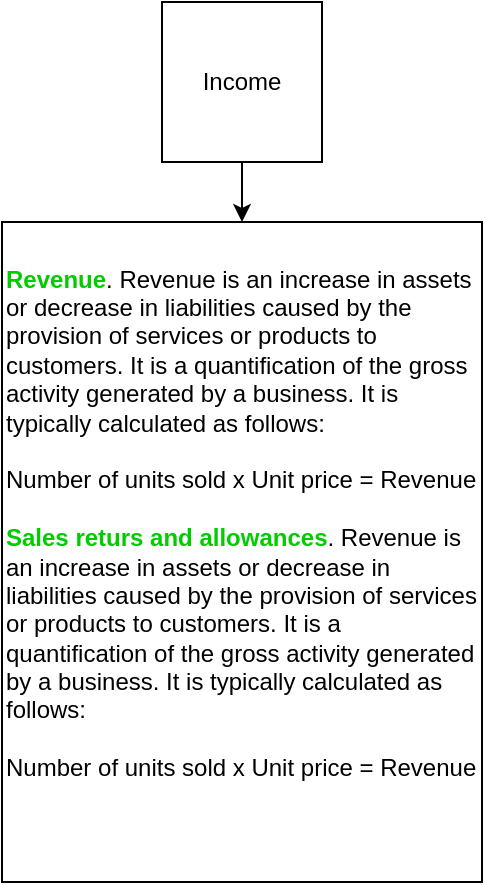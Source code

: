 <mxfile version="13.1.3" pages="5">
    <diagram id="6hGFLwfOUW9BJ-s0fimq" name="Index">
        <mxGraphModel dx="1125" dy="806" grid="1" gridSize="10" guides="1" tooltips="1" connect="1" arrows="1" fold="1" page="1" pageScale="1" pageWidth="827" pageHeight="1169" math="0" shadow="0">
            <root>
                <mxCell id="0"/>
                <mxCell id="1" parent="0"/>
                <mxCell id="bZMmsCw2MI6Tk-kRLGE1-8" style="edgeStyle=orthogonalEdgeStyle;rounded=0;orthogonalLoop=1;jettySize=auto;html=1;" parent="1" source="3" target="bZMmsCw2MI6Tk-kRLGE1-6" edge="1">
                    <mxGeometry relative="1" as="geometry"/>
                </mxCell>
                <mxCell id="3" value="Income" style="whiteSpace=wrap;html=1;aspect=fixed;" parent="1" vertex="1">
                    <mxGeometry x="280" y="160" width="80" height="80" as="geometry"/>
                </mxCell>
                <mxCell id="bZMmsCw2MI6Tk-kRLGE1-6" value="&lt;div&gt;&lt;b&gt;&lt;font color=&quot;#00cc00&quot;&gt;Revenue&lt;/font&gt;&lt;/b&gt;.&amp;nbsp;&lt;span&gt;Revenue is an increase in assets or decrease in liabilities caused by the provision of services or products to customers. It is a quantification of the gross activity generated by a business. It is typically calculated as follows:&lt;/span&gt;&lt;/div&gt;&lt;div&gt;&lt;br&gt;&lt;/div&gt;&lt;div&gt;Number of units sold x Unit price = Revenue&lt;/div&gt;&lt;div&gt;&lt;br&gt;&lt;/div&gt;&lt;div&gt;&lt;b&gt;&lt;font color=&quot;#00cc00&quot;&gt;Sales returs and allowances&lt;/font&gt;&lt;/b&gt;.&amp;nbsp;&lt;span&gt;Revenue is an increase in assets or decrease in liabilities caused by the provision of services or products to customers. It is a quantification of the gross activity generated by a business. It is typically calculated as follows:&lt;/span&gt;&lt;/div&gt;&lt;div&gt;&lt;br&gt;&lt;/div&gt;&lt;div&gt;Number of units sold x Unit price = Revenue&lt;/div&gt;&lt;div&gt;&lt;br&gt;&lt;/div&gt;&lt;div&gt;&lt;br&gt;&lt;/div&gt;" style="rounded=0;whiteSpace=wrap;html=1;align=left;" parent="1" vertex="1">
                    <mxGeometry x="200" y="270" width="240" height="330" as="geometry"/>
                </mxCell>
            </root>
        </mxGraphModel>
    </diagram>
    <diagram id="k4gzNj06NKUBnNSES0GV" name="Database Structure">
        &#xa;        
        <mxGraphModel dx="1365" dy="806" grid="1" gridSize="10" guides="1" tooltips="1" connect="1" arrows="1" fold="1" page="1" pageScale="1" pageWidth="3300" pageHeight="4681" math="0" shadow="0">
            &#xa;            
            <root>
                &#xa;                
                <mxCell id="ZLIagWWz0gJrRWG0zaH9-0"/>
                &#xa;                
                <mxCell id="ZLIagWWz0gJrRWG0zaH9-1" parent="ZLIagWWz0gJrRWG0zaH9-0"/>
                &#xa;                
                <mxCell id="0SvQrCjive3bnL10Y1ml-0" style="edgeStyle=orthogonalEdgeStyle;rounded=0;orthogonalLoop=1;jettySize=auto;html=1;entryX=0.5;entryY=0;entryDx=0;entryDy=0;" parent="ZLIagWWz0gJrRWG0zaH9-1" source="0SvQrCjive3bnL10Y1ml-1" target="0SvQrCjive3bnL10Y1ml-2" edge="1">
                    &#xa;                    
                    <mxGeometry relative="1" as="geometry"/>
                    &#xa;                
                </mxCell>
                &#xa;                
                <mxCell id="0SvQrCjive3bnL10Y1ml-1" value="Apps" style="whiteSpace=wrap;html=1;aspect=fixed;strokeColor=#5B60F0;" parent="ZLIagWWz0gJrRWG0zaH9-1" vertex="1">
                    &#xa;                    
                    <mxGeometry x="300" y="80" width="80" height="80" as="geometry"/>
                    &#xa;                
                </mxCell>
                &#xa;                
                <mxCell id="0SvQrCjive3bnL10Y1ml-9" value="" style="edgeStyle=orthogonalEdgeStyle;rounded=0;orthogonalLoop=1;jettySize=auto;html=1;" parent="ZLIagWWz0gJrRWG0zaH9-1" source="0SvQrCjive3bnL10Y1ml-2" target="0SvQrCjive3bnL10Y1ml-4" edge="1">
                    &#xa;                    
                    <mxGeometry relative="1" as="geometry"/>
                    &#xa;                
                </mxCell>
                &#xa;                
                <mxCell id="0SvQrCjive3bnL10Y1ml-2" value="CRM" style="ellipse;whiteSpace=wrap;html=1;aspect=fixed;strokeColor=#F05C26;" parent="ZLIagWWz0gJrRWG0zaH9-1" vertex="1">
                    &#xa;                    
                    <mxGeometry x="300" y="190" width="80" height="80" as="geometry"/>
                    &#xa;                
                </mxCell>
                &#xa;                
                <mxCell id="0SvQrCjive3bnL10Y1ml-3" style="edgeStyle=orthogonalEdgeStyle;rounded=0;orthogonalLoop=1;jettySize=auto;html=1;entryX=0.5;entryY=0;entryDx=0;entryDy=0;" parent="ZLIagWWz0gJrRWG0zaH9-1" source="0SvQrCjive3bnL10Y1ml-4" target="0SvQrCjive3bnL10Y1ml-5" edge="1">
                    &#xa;                    
                    <mxGeometry relative="1" as="geometry"/>
                    &#xa;                
                </mxCell>
                &#xa;                
                <mxCell id="0SvQrCjive3bnL10Y1ml-4" value="** Business ID **" style="whiteSpace=wrap;html=1;aspect=fixed;strokeColor=#F05C26;" parent="ZLIagWWz0gJrRWG0zaH9-1" vertex="1">
                    &#xa;                    
                    <mxGeometry x="285" y="310" width="110" height="110" as="geometry"/>
                    &#xa;                
                </mxCell>
                &#xa;                
                <mxCell id="0SvQrCjive3bnL10Y1ml-11" value="" style="edgeStyle=orthogonalEdgeStyle;rounded=0;orthogonalLoop=1;jettySize=auto;html=1;" parent="ZLIagWWz0gJrRWG0zaH9-1" source="0SvQrCjive3bnL10Y1ml-6" edge="1">
                    &#xa;                    
                    <mxGeometry relative="1" as="geometry">
                        &#xa;                        
                        <mxPoint x="340" y="590" as="targetPoint"/>
                        &#xa;                    
                    </mxGeometry>
                    &#xa;                
                </mxCell>
                &#xa;                
                <mxCell id="0SvQrCjive3bnL10Y1ml-5" value="Assets" style="whiteSpace=wrap;html=1;aspect=fixed;strokeColor=#F05C26;" parent="ZLIagWWz0gJrRWG0zaH9-1" vertex="1">
                    &#xa;                    
                    <mxGeometry x="320" y="470" width="40" height="40" as="geometry"/>
                    &#xa;                
                </mxCell>
                &#xa;                
                <mxCell id="0SvQrCjive3bnL10Y1ml-13" value="" style="edgeStyle=orthogonalEdgeStyle;rounded=0;orthogonalLoop=1;jettySize=auto;html=1;" parent="ZLIagWWz0gJrRWG0zaH9-1" source="0SvQrCjive3bnL10Y1ml-7" target="0SvQrCjive3bnL10Y1ml-8" edge="1">
                    &#xa;                    
                    <mxGeometry relative="1" as="geometry"/>
                    &#xa;                
                </mxCell>
                &#xa;                
                <mxCell id="0SvQrCjive3bnL10Y1ml-7" value="** Assets ID **" style="whiteSpace=wrap;html=1;aspect=fixed;strokeColor=#005700;fillColor=#008a00;fontColor=#ffffff;" parent="ZLIagWWz0gJrRWG0zaH9-1" vertex="1">
                    &#xa;                    
                    <mxGeometry x="320" y="590" width="40" height="40" as="geometry"/>
                    &#xa;                
                </mxCell>
                &#xa;                
                <mxCell id="b6DJt6rnyvktnEXb7S_j-8" style="edgeStyle=orthogonalEdgeStyle;rounded=0;orthogonalLoop=1;jettySize=auto;html=1;entryX=0;entryY=0.388;entryDx=0;entryDy=0;entryPerimeter=0;" parent="ZLIagWWz0gJrRWG0zaH9-1" source="0SvQrCjive3bnL10Y1ml-8" target="b6DJt6rnyvktnEXb7S_j-1" edge="1">
                    &#xa;                    
                    <mxGeometry relative="1" as="geometry"/>
                    &#xa;                
                </mxCell>
                &#xa;                
                <mxCell id="0SvQrCjive3bnL10Y1ml-8" value="&lt;ul&gt;&lt;li&gt;asset_name&lt;/li&gt;&lt;li&gt;asset_type&lt;/li&gt;&lt;li&gt;branch&lt;/li&gt;&lt;li&gt;created_month&lt;/li&gt;&lt;li&gt;current_asset&lt;/li&gt;&lt;li&gt;description&lt;/li&gt;&lt;li&gt;documentation&lt;/li&gt;&lt;li&gt;inventory&lt;/li&gt;&lt;li&gt;last_active&lt;/li&gt;&lt;li&gt;price&lt;/li&gt;&lt;li&gt;quantity&lt;/li&gt;&lt;li&gt;reference&lt;/li&gt;&lt;li&gt;timestamp&lt;/li&gt;&lt;li&gt;uid&lt;/li&gt;&lt;/ul&gt;" style="rounded=1;whiteSpace=wrap;html=1;strokeColor=#F05C26;align=left;" parent="ZLIagWWz0gJrRWG0zaH9-1" vertex="1">
                    &#xa;                    
                    <mxGeometry x="275" y="660" width="130" height="240" as="geometry"/>
                    &#xa;                
                </mxCell>
                &#xa;                
                <mxCell id="0SvQrCjive3bnL10Y1ml-6" value="Assets" style="whiteSpace=wrap;html=1;aspect=fixed;strokeColor=#F05C26;" parent="ZLIagWWz0gJrRWG0zaH9-1" vertex="1">
                    &#xa;                    
                    <mxGeometry x="320" y="530" width="40" height="40" as="geometry"/>
                    &#xa;                
                </mxCell>
                &#xa;                
                <mxCell id="0SvQrCjive3bnL10Y1ml-12" value="" style="edgeStyle=orthogonalEdgeStyle;rounded=0;orthogonalLoop=1;jettySize=auto;html=1;" parent="ZLIagWWz0gJrRWG0zaH9-1" source="0SvQrCjive3bnL10Y1ml-5" target="0SvQrCjive3bnL10Y1ml-6" edge="1">
                    &#xa;                    
                    <mxGeometry relative="1" as="geometry">
                        &#xa;                        
                        <mxPoint x="340" y="510" as="sourcePoint"/>
                        &#xa;                        
                        <mxPoint x="340" y="590" as="targetPoint"/>
                        &#xa;                    
                    </mxGeometry>
                    &#xa;                
                </mxCell>
                &#xa;                
                <mxCell id="b6DJt6rnyvktnEXb7S_j-0" style="edgeStyle=orthogonalEdgeStyle;rounded=0;orthogonalLoop=1;jettySize=auto;html=1;entryX=0.5;entryY=0;entryDx=0;entryDy=0;" parent="ZLIagWWz0gJrRWG0zaH9-1" source="b6DJt6rnyvktnEXb7S_j-1" target="b6DJt6rnyvktnEXb7S_j-3" edge="1">
                    &#xa;                    
                    <mxGeometry relative="1" as="geometry"/>
                    &#xa;                
                </mxCell>
                &#xa;                
                <mxCell id="b6DJt6rnyvktnEXb7S_j-17" style="edgeStyle=orthogonalEdgeStyle;rounded=0;orthogonalLoop=1;jettySize=auto;html=1;entryX=0;entryY=0.5;entryDx=0;entryDy=0;" parent="ZLIagWWz0gJrRWG0zaH9-1" source="b6DJt6rnyvktnEXb7S_j-1" target="b6DJt6rnyvktnEXb7S_j-10" edge="1">
                    &#xa;                    
                    <mxGeometry relative="1" as="geometry"/>
                    &#xa;                
                </mxCell>
                &#xa;                
                <mxCell id="b6DJt6rnyvktnEXb7S_j-1" value="Apps" style="whiteSpace=wrap;html=1;aspect=fixed;strokeColor=#5B60F0;" parent="ZLIagWWz0gJrRWG0zaH9-1" vertex="1">
                    &#xa;                    
                    <mxGeometry x="605" y="80" width="80" height="80" as="geometry"/>
                    &#xa;                
                </mxCell>
                &#xa;                
                <mxCell id="b6DJt6rnyvktnEXb7S_j-2" value="" style="edgeStyle=orthogonalEdgeStyle;rounded=0;orthogonalLoop=1;jettySize=auto;html=1;" parent="ZLIagWWz0gJrRWG0zaH9-1" source="b6DJt6rnyvktnEXb7S_j-3" target="b6DJt6rnyvktnEXb7S_j-5" edge="1">
                    &#xa;                    
                    <mxGeometry relative="1" as="geometry"/>
                    &#xa;                
                </mxCell>
                &#xa;                
                <mxCell id="b6DJt6rnyvktnEXb7S_j-3" value="CRM" style="ellipse;whiteSpace=wrap;html=1;aspect=fixed;strokeColor=#F05C26;" parent="ZLIagWWz0gJrRWG0zaH9-1" vertex="1">
                    &#xa;                    
                    <mxGeometry x="605" y="190" width="80" height="80" as="geometry"/>
                    &#xa;                
                </mxCell>
                &#xa;                
                <mxCell id="b6DJt6rnyvktnEXb7S_j-4" style="edgeStyle=orthogonalEdgeStyle;rounded=0;orthogonalLoop=1;jettySize=auto;html=1;entryX=0.5;entryY=0;entryDx=0;entryDy=0;" parent="ZLIagWWz0gJrRWG0zaH9-1" source="b6DJt6rnyvktnEXb7S_j-5" target="b6DJt6rnyvktnEXb7S_j-6" edge="1">
                    &#xa;                    
                    <mxGeometry relative="1" as="geometry"/>
                    &#xa;                
                </mxCell>
                &#xa;                
                <mxCell id="b6DJt6rnyvktnEXb7S_j-5" value="** Business ID **" style="whiteSpace=wrap;html=1;aspect=fixed;strokeColor=#F05C26;" parent="ZLIagWWz0gJrRWG0zaH9-1" vertex="1">
                    &#xa;                    
                    <mxGeometry x="590" y="310" width="110" height="110" as="geometry"/>
                    &#xa;                
                </mxCell>
                &#xa;                
                <mxCell id="b6DJt6rnyvktnEXb7S_j-19" value="" style="edgeStyle=orthogonalEdgeStyle;rounded=0;orthogonalLoop=1;jettySize=auto;html=1;" parent="ZLIagWWz0gJrRWG0zaH9-1" source="b6DJt6rnyvktnEXb7S_j-6" target="b6DJt6rnyvktnEXb7S_j-18" edge="1">
                    &#xa;                    
                    <mxGeometry relative="1" as="geometry"/>
                    &#xa;                
                </mxCell>
                &#xa;                
                <mxCell id="b6DJt6rnyvktnEXb7S_j-6" value="stats" style="whiteSpace=wrap;html=1;aspect=fixed;strokeColor=#F05C26;" parent="ZLIagWWz0gJrRWG0zaH9-1" vertex="1">
                    &#xa;                    
                    <mxGeometry x="625" y="470" width="40" height="40" as="geometry"/>
                    &#xa;                
                </mxCell>
                &#xa;                
                <mxCell id="b6DJt6rnyvktnEXb7S_j-21" value="" style="edgeStyle=orthogonalEdgeStyle;rounded=0;orthogonalLoop=1;jettySize=auto;html=1;" parent="ZLIagWWz0gJrRWG0zaH9-1" source="b6DJt6rnyvktnEXb7S_j-18" target="b6DJt6rnyvktnEXb7S_j-20" edge="1">
                    &#xa;                    
                    <mxGeometry relative="1" as="geometry"/>
                    &#xa;                
                </mxCell>
                &#xa;                
                <mxCell id="b6DJt6rnyvktnEXb7S_j-23" value="" style="edgeStyle=orthogonalEdgeStyle;rounded=0;orthogonalLoop=1;jettySize=auto;html=1;" parent="ZLIagWWz0gJrRWG0zaH9-1" source="b6DJt6rnyvktnEXb7S_j-18" target="b6DJt6rnyvktnEXb7S_j-22" edge="1">
                    &#xa;                    
                    <mxGeometry relative="1" as="geometry"/>
                    &#xa;                
                </mxCell>
                &#xa;                
                <mxCell id="b6DJt6rnyvktnEXb7S_j-18" value="total" style="whiteSpace=wrap;html=1;aspect=fixed;strokeColor=#F05C26;" parent="ZLIagWWz0gJrRWG0zaH9-1" vertex="1">
                    &#xa;                    
                    <mxGeometry x="625" y="530" width="40" height="40" as="geometry"/>
                    &#xa;                
                </mxCell>
                &#xa;                
                <mxCell id="b6DJt6rnyvktnEXb7S_j-26" style="edgeStyle=orthogonalEdgeStyle;rounded=0;orthogonalLoop=1;jettySize=auto;html=1;" parent="ZLIagWWz0gJrRWG0zaH9-1" source="b6DJt6rnyvktnEXb7S_j-22" edge="1">
                    &#xa;                    
                    <mxGeometry relative="1" as="geometry">
                        &#xa;                        
                        <mxPoint x="660" y="720" as="targetPoint"/>
                        &#xa;                        
                        <Array as="points">
                            &#xa;                            
                            <mxPoint x="688" y="688"/>
                            &#xa;                            
                            <mxPoint x="660" y="688"/>
                            &#xa;                        
                        </Array>
                        &#xa;                    
                    </mxGeometry>
                    &#xa;                
                </mxCell>
                &#xa;                
                <mxCell id="b6DJt6rnyvktnEXb7S_j-22" value="total" style="whiteSpace=wrap;html=1;aspect=fixed;strokeColor=#F05C26;" parent="ZLIagWWz0gJrRWG0zaH9-1" vertex="1">
                    &#xa;                    
                    <mxGeometry x="665" y="610" width="45" height="45" as="geometry"/>
                    &#xa;                
                </mxCell>
                &#xa;                
                <mxCell id="b6DJt6rnyvktnEXb7S_j-25" style="edgeStyle=orthogonalEdgeStyle;rounded=0;orthogonalLoop=1;jettySize=auto;html=1;entryX=0.5;entryY=0;entryDx=0;entryDy=0;" parent="ZLIagWWz0gJrRWG0zaH9-1" source="b6DJt6rnyvktnEXb7S_j-20" target="b6DJt6rnyvktnEXb7S_j-24" edge="1">
                    &#xa;                    
                    <mxGeometry relative="1" as="geometry"/>
                    &#xa;                
                </mxCell>
                &#xa;                
                <mxCell id="b6DJt6rnyvktnEXb7S_j-20" value="created date" style="whiteSpace=wrap;html=1;aspect=fixed;strokeColor=#F05C26;" parent="ZLIagWWz0gJrRWG0zaH9-1" vertex="1">
                    &#xa;                    
                    <mxGeometry x="585" y="610" width="45" height="45" as="geometry"/>
                    &#xa;                
                </mxCell>
                &#xa;                
                <mxCell id="b6DJt6rnyvktnEXb7S_j-9" style="edgeStyle=orthogonalEdgeStyle;rounded=0;orthogonalLoop=1;jettySize=auto;html=1;entryX=0.5;entryY=0;entryDx=0;entryDy=0;" parent="ZLIagWWz0gJrRWG0zaH9-1" source="b6DJt6rnyvktnEXb7S_j-10" target="b6DJt6rnyvktnEXb7S_j-12" edge="1">
                    &#xa;                    
                    <mxGeometry relative="1" as="geometry"/>
                    &#xa;                
                </mxCell>
                &#xa;                
                <mxCell id="b6DJt6rnyvktnEXb7S_j-10" value="Apps" style="whiteSpace=wrap;html=1;aspect=fixed;strokeColor=#5B60F0;" parent="ZLIagWWz0gJrRWG0zaH9-1" vertex="1">
                    &#xa;                    
                    <mxGeometry x="875" y="80" width="80" height="80" as="geometry"/>
                    &#xa;                
                </mxCell>
                &#xa;                
                <mxCell id="b6DJt6rnyvktnEXb7S_j-11" value="" style="edgeStyle=orthogonalEdgeStyle;rounded=0;orthogonalLoop=1;jettySize=auto;html=1;" parent="ZLIagWWz0gJrRWG0zaH9-1" source="b6DJt6rnyvktnEXb7S_j-12" target="b6DJt6rnyvktnEXb7S_j-14" edge="1">
                    &#xa;                    
                    <mxGeometry relative="1" as="geometry"/>
                    &#xa;                
                </mxCell>
                &#xa;                
                <mxCell id="b6DJt6rnyvktnEXb7S_j-12" value="CRM" style="ellipse;whiteSpace=wrap;html=1;aspect=fixed;strokeColor=#F05C26;" parent="ZLIagWWz0gJrRWG0zaH9-1" vertex="1">
                    &#xa;                    
                    <mxGeometry x="875" y="190" width="80" height="80" as="geometry"/>
                    &#xa;                
                </mxCell>
                &#xa;                
                <mxCell id="b6DJt6rnyvktnEXb7S_j-13" style="edgeStyle=orthogonalEdgeStyle;rounded=0;orthogonalLoop=1;jettySize=auto;html=1;entryX=0.5;entryY=0;entryDx=0;entryDy=0;" parent="ZLIagWWz0gJrRWG0zaH9-1" source="b6DJt6rnyvktnEXb7S_j-14" target="b6DJt6rnyvktnEXb7S_j-15" edge="1">
                    &#xa;                    
                    <mxGeometry relative="1" as="geometry"/>
                    &#xa;                
                </mxCell>
                &#xa;                
                <mxCell id="b6DJt6rnyvktnEXb7S_j-14" value="** Business ID **" style="whiteSpace=wrap;html=1;aspect=fixed;strokeColor=#F05C26;" parent="ZLIagWWz0gJrRWG0zaH9-1" vertex="1">
                    &#xa;                    
                    <mxGeometry x="860" y="310" width="110" height="110" as="geometry"/>
                    &#xa;                
                </mxCell>
                &#xa;                
                <mxCell id="b6DJt6rnyvktnEXb7S_j-28" value="" style="edgeStyle=orthogonalEdgeStyle;rounded=0;orthogonalLoop=1;jettySize=auto;html=1;" parent="ZLIagWWz0gJrRWG0zaH9-1" source="b6DJt6rnyvktnEXb7S_j-15" target="b6DJt6rnyvktnEXb7S_j-27" edge="1">
                    &#xa;                    
                    <mxGeometry relative="1" as="geometry"/>
                    &#xa;                
                </mxCell>
                &#xa;                
                <mxCell id="b6DJt6rnyvktnEXb7S_j-15" value="Activity Timeline" style="whiteSpace=wrap;html=1;aspect=fixed;strokeColor=#F05C26;" parent="ZLIagWWz0gJrRWG0zaH9-1" vertex="1">
                    &#xa;                    
                    <mxGeometry x="892.5" y="465" width="45" height="45" as="geometry"/>
                    &#xa;                
                </mxCell>
                &#xa;                
                <mxCell id="b6DJt6rnyvktnEXb7S_j-30" value="" style="edgeStyle=orthogonalEdgeStyle;rounded=0;orthogonalLoop=1;jettySize=auto;html=1;" parent="ZLIagWWz0gJrRWG0zaH9-1" source="b6DJt6rnyvktnEXb7S_j-27" target="b6DJt6rnyvktnEXb7S_j-29" edge="1">
                    &#xa;                    
                    <mxGeometry relative="1" as="geometry"/>
                    &#xa;                
                </mxCell>
                &#xa;                
                <mxCell id="b6DJt6rnyvktnEXb7S_j-32" style="edgeStyle=orthogonalEdgeStyle;rounded=0;orthogonalLoop=1;jettySize=auto;html=1;entryX=0.5;entryY=0;entryDx=0;entryDy=0;" parent="ZLIagWWz0gJrRWG0zaH9-1" source="b6DJt6rnyvktnEXb7S_j-27" target="b6DJt6rnyvktnEXb7S_j-31" edge="1">
                    &#xa;                    
                    <mxGeometry relative="1" as="geometry"/>
                    &#xa;                
                </mxCell>
                &#xa;                
                <mxCell id="b6DJt6rnyvktnEXb7S_j-27" value="Activity Timeline" style="whiteSpace=wrap;html=1;aspect=fixed;strokeColor=#F05C26;" parent="ZLIagWWz0gJrRWG0zaH9-1" vertex="1">
                    &#xa;                    
                    <mxGeometry x="892.5" y="530" width="45" height="45" as="geometry"/>
                    &#xa;                
                </mxCell>
                &#xa;                
                <mxCell id="b6DJt6rnyvktnEXb7S_j-34" style="edgeStyle=orthogonalEdgeStyle;rounded=0;orthogonalLoop=1;jettySize=auto;html=1;entryX=0.5;entryY=0;entryDx=0;entryDy=0;" parent="ZLIagWWz0gJrRWG0zaH9-1" source="b6DJt6rnyvktnEXb7S_j-29" target="b6DJt6rnyvktnEXb7S_j-33" edge="1">
                    &#xa;                    
                    <mxGeometry relative="1" as="geometry"/>
                    &#xa;                
                </mxCell>
                &#xa;                
                <mxCell id="b6DJt6rnyvktnEXb7S_j-29" value="user ID" style="whiteSpace=wrap;html=1;aspect=fixed;strokeColor=#F05C26;" parent="ZLIagWWz0gJrRWG0zaH9-1" vertex="1">
                    &#xa;                    
                    <mxGeometry x="847.5" y="615" width="45" height="45" as="geometry"/>
                    &#xa;                
                </mxCell>
                &#xa;                
                <mxCell id="b6DJt6rnyvktnEXb7S_j-24" value="&lt;ul&gt;&lt;li&gt;assets_value&lt;/li&gt;&lt;li&gt;assets_data&lt;/li&gt;&lt;li&gt;assets_last_active&lt;/li&gt;&lt;li&gt;current_assets_value&lt;/li&gt;&lt;li&gt;current_assets_data&lt;/li&gt;&lt;li&gt;current_assets_last_active&lt;/li&gt;&lt;li&gt;fixed_assets_value&lt;/li&gt;&lt;li&gt;fixed_assets_data&lt;/li&gt;&lt;li&gt;fixed_assets_last_active&lt;/li&gt;&lt;li&gt;{asset_type_value}&lt;/li&gt;&lt;li&gt;{asset_type_data}&lt;/li&gt;&lt;li&gt;{asset_type_last_active}&lt;/li&gt;&lt;/ul&gt;" style="rounded=1;whiteSpace=wrap;html=1;strokeColor=#F05C26;align=left;" parent="ZLIagWWz0gJrRWG0zaH9-1" vertex="1">
                    &#xa;                    
                    <mxGeometry x="570" y="720" width="200" height="250" as="geometry"/>
                    &#xa;                
                </mxCell>
                &#xa;                
                <mxCell id="b6DJt6rnyvktnEXb7S_j-35" style="edgeStyle=orthogonalEdgeStyle;rounded=0;orthogonalLoop=1;jettySize=auto;html=1;entryX=0.5;entryY=0;entryDx=0;entryDy=0;" parent="ZLIagWWz0gJrRWG0zaH9-1" source="b6DJt6rnyvktnEXb7S_j-31" target="b6DJt6rnyvktnEXb7S_j-33" edge="1">
                    &#xa;                    
                    <mxGeometry relative="1" as="geometry"/>
                    &#xa;                
                </mxCell>
                &#xa;                
                <mxCell id="b6DJt6rnyvktnEXb7S_j-31" value="company" style="whiteSpace=wrap;html=1;aspect=fixed;strokeColor=#F05C26;" parent="ZLIagWWz0gJrRWG0zaH9-1" vertex="1">
                    &#xa;                    
                    <mxGeometry x="937.5" y="615" width="45" height="45" as="geometry"/>
                    &#xa;                
                </mxCell>
                &#xa;                
                <mxCell id="b6DJt6rnyvktnEXb7S_j-33" value="&lt;ul&gt;&lt;li&gt;assetID&lt;/li&gt;&lt;li&gt;asset_type&lt;/li&gt;&lt;li&gt;created_date&lt;/li&gt;&lt;li&gt;reference&lt;/li&gt;&lt;li&gt;activity type&lt;/li&gt;&lt;li&gt;book entries&lt;/li&gt;&lt;/ul&gt;" style="rounded=1;whiteSpace=wrap;html=1;strokeColor=#F05C26;align=left;" parent="ZLIagWWz0gJrRWG0zaH9-1" vertex="1">
                    &#xa;                    
                    <mxGeometry x="857.5" y="710" width="125" height="120" as="geometry"/>
                    &#xa;                
                </mxCell>
                &#xa;            
            </root>
            &#xa;        
        </mxGraphModel>
        &#xa;    
    </diagram>
    <diagram id="_1yc6M-A12aUXOLZ_90K" name="Functions">
        &#xa;        
        <mxGraphModel dx="1365" dy="806" grid="1" gridSize="10" guides="1" tooltips="1" connect="1" arrows="1" fold="1" page="1" pageScale="1" pageWidth="3300" pageHeight="4681" math="0" shadow="0">
            &#xa;            
            <root>
                &#xa;                
                <mxCell id="M4IMHjmusEXuxh6YqbXx-0"/>
                &#xa;                
                <mxCell id="M4IMHjmusEXuxh6YqbXx-1" parent="M4IMHjmusEXuxh6YqbXx-0"/>
                &#xa;                
                <mxCell id="OARu9WSy1Fvda7pu0Fav-2" value="" style="edgeStyle=orthogonalEdgeStyle;rounded=0;orthogonalLoop=1;jettySize=auto;html=1;" parent="M4IMHjmusEXuxh6YqbXx-1" source="OARu9WSy1Fvda7pu0Fav-0" target="OARu9WSy1Fvda7pu0Fav-1" edge="1">
                    &#xa;                    
                    <mxGeometry relative="1" as="geometry"/>
                    &#xa;                
                </mxCell>
                &#xa;                
                <mxCell id="OARu9WSy1Fvda7pu0Fav-0" value="&lt;div style=&quot;color: rgb(212 , 212 , 212) ; background-color: rgb(30 , 30 , 30) ; font-family: &amp;#34;droid sans mono&amp;#34; , monospace , monospace , &amp;#34;droid sans fallback&amp;#34; ; font-size: 14px ; line-height: 19px&quot;&gt;&lt;span style=&quot;color: #9cdcfe&quot;&gt;AssetsUpdate&lt;/span&gt;&lt;/div&gt;&lt;div style=&quot;color: rgb(212 , 212 , 212) ; background-color: rgb(30 , 30 , 30) ; font-family: &amp;#34;droid sans mono&amp;#34; , monospace , monospace , &amp;#34;droid sans fallback&amp;#34; ; font-size: 14px ; line-height: 19px&quot;&gt;&lt;div style=&quot;font-family: &amp;#34;droid sans mono&amp;#34; , monospace , monospace , &amp;#34;droid sans fallback&amp;#34; ; line-height: 19px&quot;&gt;&lt;span style=&quot;color: #ce9178&quot;&gt;apps/crm/{businessID}/assets/assets/{assetID}&lt;/span&gt;&lt;/div&gt;&lt;/div&gt;" style="shape=process;whiteSpace=wrap;html=1;backgroundOutline=1;" parent="M4IMHjmusEXuxh6YqbXx-1" vertex="1">
                    &#xa;                    
                    <mxGeometry x="230" y="70" width="490" height="60" as="geometry"/>
                    &#xa;                
                </mxCell>
                &#xa;                
                <mxCell id="OARu9WSy1Fvda7pu0Fav-5" style="edgeStyle=orthogonalEdgeStyle;rounded=0;orthogonalLoop=1;jettySize=auto;html=1;" parent="M4IMHjmusEXuxh6YqbXx-1" source="OARu9WSy1Fvda7pu0Fav-1" target="OARu9WSy1Fvda7pu0Fav-3" edge="1">
                    &#xa;                    
                    <mxGeometry relative="1" as="geometry"/>
                    &#xa;                
                </mxCell>
                &#xa;                
                <mxCell id="OARu9WSy1Fvda7pu0Fav-6" style="edgeStyle=orthogonalEdgeStyle;rounded=0;orthogonalLoop=1;jettySize=auto;html=1;entryX=0.5;entryY=0;entryDx=0;entryDy=0;" parent="M4IMHjmusEXuxh6YqbXx-1" source="OARu9WSy1Fvda7pu0Fav-1" target="OARu9WSy1Fvda7pu0Fav-4" edge="1">
                    &#xa;                    
                    <mxGeometry relative="1" as="geometry"/>
                    &#xa;                
                </mxCell>
                &#xa;                
                <mxCell id="OARu9WSy1Fvda7pu0Fav-1" value="&lt;div style=&quot;color: rgb(212 , 212 , 212) ; background-color: rgb(30 , 30 , 30) ; font-family: &amp;#34;droid sans mono&amp;#34; , monospace , monospace , &amp;#34;droid sans fallback&amp;#34; ; font-size: 14px ; line-height: 19px&quot;&gt;&lt;span style=&quot;color: #9cdcfe&quot;&gt;AssetsUpdate&lt;/span&gt;&lt;/div&gt;&lt;div style=&quot;color: rgb(212 , 212 , 212) ; background-color: rgb(30 , 30 , 30) ; font-family: &amp;#34;droid sans mono&amp;#34; , monospace , monospace , &amp;#34;droid sans fallback&amp;#34; ; font-size: 14px ; line-height: 19px&quot;&gt;&lt;div style=&quot;font-family: &amp;#34;droid sans mono&amp;#34; , monospace , monospace , &amp;#34;droid sans fallback&amp;#34; ; line-height: 19px&quot;&gt;&lt;span style=&quot;color: #ce9178&quot;&gt;apps/crm/{businessID}/stats/total/book&lt;/span&gt;&lt;/div&gt;&lt;/div&gt;" style="shape=process;whiteSpace=wrap;html=1;backgroundOutline=1;" parent="M4IMHjmusEXuxh6YqbXx-1" vertex="1">
                    &#xa;                    
                    <mxGeometry x="230" y="210" width="490" height="60" as="geometry"/>
                    &#xa;                
                </mxCell>
                &#xa;                
                <mxCell id="OARu9WSy1Fvda7pu0Fav-3" value="doc exist" style="rounded=0;whiteSpace=wrap;html=1;" parent="M4IMHjmusEXuxh6YqbXx-1" vertex="1">
                    &#xa;                    
                    <mxGeometry x="230" y="320" width="120" height="60" as="geometry"/>
                    &#xa;                
                </mxCell>
                &#xa;                
                <mxCell id="S0295E1cDuHSQ-eF17qB-1" style="edgeStyle=orthogonalEdgeStyle;rounded=0;orthogonalLoop=1;jettySize=auto;html=1;entryX=0.5;entryY=0;entryDx=0;entryDy=0;" parent="M4IMHjmusEXuxh6YqbXx-1" source="OARu9WSy1Fvda7pu0Fav-4" target="OARu9WSy1Fvda7pu0Fav-8" edge="1">
                    &#xa;                    
                    <mxGeometry relative="1" as="geometry"/>
                    &#xa;                
                </mxCell>
                &#xa;                
                <mxCell id="OARu9WSy1Fvda7pu0Fav-4" value="doc doesn't exist" style="rounded=0;whiteSpace=wrap;html=1;" parent="M4IMHjmusEXuxh6YqbXx-1" vertex="1">
                    &#xa;                    
                    <mxGeometry x="600" y="320" width="120" height="60" as="geometry"/>
                    &#xa;                
                </mxCell>
                &#xa;                
                <mxCell id="S0295E1cDuHSQ-eF17qB-3" style="edgeStyle=orthogonalEdgeStyle;rounded=0;orthogonalLoop=1;jettySize=auto;html=1;entryX=0.5;entryY=0;entryDx=0;entryDy=0;" parent="M4IMHjmusEXuxh6YqbXx-1" source="OARu9WSy1Fvda7pu0Fav-8" target="S0295E1cDuHSQ-eF17qB-2" edge="1">
                    &#xa;                    
                    <mxGeometry relative="1" as="geometry"/>
                    &#xa;                
                </mxCell>
                &#xa;                
                <mxCell id="pYuZtsfAnVX9mvJOmRnT-2" style="edgeStyle=orthogonalEdgeStyle;rounded=0;orthogonalLoop=1;jettySize=auto;html=1;" parent="M4IMHjmusEXuxh6YqbXx-1" source="OARu9WSy1Fvda7pu0Fav-8" target="pYuZtsfAnVX9mvJOmRnT-1" edge="1">
                    &#xa;                    
                    <mxGeometry relative="1" as="geometry"/>
                    &#xa;                
                </mxCell>
                &#xa;                
                <mxCell id="OARu9WSy1Fvda7pu0Fav-8" value="let AssetAllocation = {}&lt;br&gt;let cash = false&lt;br&gt;let credit = false" style="rounded=0;whiteSpace=wrap;html=1;" parent="M4IMHjmusEXuxh6YqbXx-1" vertex="1">
                    &#xa;                    
                    <mxGeometry x="560" y="400" width="200" height="70" as="geometry"/>
                    &#xa;                
                </mxCell>
                &#xa;                
                <mxCell id="pYuZtsfAnVX9mvJOmRnT-9" style="edgeStyle=orthogonalEdgeStyle;rounded=0;orthogonalLoop=1;jettySize=auto;html=1;entryX=0;entryY=0.5;entryDx=0;entryDy=0;" parent="M4IMHjmusEXuxh6YqbXx-1" source="S0295E1cDuHSQ-eF17qB-2" target="Fc-2gEE98_jmoO1Mdcfr-0" edge="1">
                    &#xa;                    
                    <mxGeometry relative="1" as="geometry">
                        &#xa;                        
                        <Array as="points">
                            &#xa;                            
                            <mxPoint x="380" y="605"/>
                            &#xa;                            
                            <mxPoint x="380" y="390"/>
                            &#xa;                            
                            <mxPoint x="790" y="390"/>
                            &#xa;                            
                            <mxPoint x="790" y="350"/>
                            &#xa;                        
                        </Array>
                        &#xa;                    
                    </mxGeometry>
                    &#xa;                
                </mxCell>
                &#xa;                
                <mxCell id="S0295E1cDuHSQ-eF17qB-2" value="Cash&lt;br&gt;&lt;br&gt;asset_value = 0&lt;br&gt;asset_data = [total_value, -total_value]" style="rounded=0;whiteSpace=wrap;html=1;" parent="M4IMHjmusEXuxh6YqbXx-1" vertex="1">
                    &#xa;                    
                    <mxGeometry x="410" y="520" width="230" height="170" as="geometry"/>
                    &#xa;                
                </mxCell>
                &#xa;                
                <mxCell id="Fc-2gEE98_jmoO1Mdcfr-3" style="edgeStyle=orthogonalEdgeStyle;rounded=0;orthogonalLoop=1;jettySize=auto;html=1;entryX=0.5;entryY=0;entryDx=0;entryDy=0;" parent="M4IMHjmusEXuxh6YqbXx-1" source="pYuZtsfAnVX9mvJOmRnT-0" target="Fc-2gEE98_jmoO1Mdcfr-0" edge="1">
                    &#xa;                    
                    <mxGeometry relative="1" as="geometry"/>
                    &#xa;                
                </mxCell>
                &#xa;                
                <mxCell id="Fc-2gEE98_jmoO1Mdcfr-4" style="edgeStyle=orthogonalEdgeStyle;rounded=0;orthogonalLoop=1;jettySize=auto;html=1;" parent="M4IMHjmusEXuxh6YqbXx-1" source="pYuZtsfAnVX9mvJOmRnT-0" target="Fc-2gEE98_jmoO1Mdcfr-1" edge="1">
                    &#xa;                    
                    <mxGeometry relative="1" as="geometry"/>
                    &#xa;                
                </mxCell>
                &#xa;                
                <mxCell id="pYuZtsfAnVX9mvJOmRnT-0" value="&lt;div style=&quot;color: rgb(212 , 212 , 212) ; background-color: rgb(30 , 30 , 30) ; font-family: &amp;#34;droid sans mono&amp;#34; , monospace , monospace , &amp;#34;droid sans fallback&amp;#34; ; font-size: 14px ; line-height: 19px&quot;&gt;&lt;span style=&quot;color: #9cdcfe&quot;&gt;AssetsUpdate&lt;/span&gt;&lt;/div&gt;&lt;div style=&quot;color: rgb(212 , 212 , 212) ; background-color: rgb(30 , 30 , 30) ; font-family: &amp;#34;droid sans mono&amp;#34; , monospace , monospace , &amp;#34;droid sans fallback&amp;#34; ; font-size: 14px ; line-height: 19px&quot;&gt;&lt;div style=&quot;font-family: &amp;#34;droid sans mono&amp;#34; , monospace , monospace , &amp;#34;droid sans fallback&amp;#34; ; line-height: 19px&quot;&gt;&lt;span style=&quot;color: #ce9178&quot;&gt;apps/crm/{businessID}/stats/total/assets&lt;/span&gt;&lt;/div&gt;&lt;/div&gt;" style="shape=process;whiteSpace=wrap;html=1;backgroundOutline=1;" parent="M4IMHjmusEXuxh6YqbXx-1" vertex="1">
                    &#xa;                    
                    <mxGeometry x="790" y="210" width="490" height="60" as="geometry"/>
                    &#xa;                
                </mxCell>
                &#xa;                
                <mxCell id="Fc-2gEE98_jmoO1Mdcfr-24" style="edgeStyle=orthogonalEdgeStyle;rounded=0;orthogonalLoop=1;jettySize=auto;html=1;entryX=0;entryY=0.5;entryDx=0;entryDy=0;" parent="M4IMHjmusEXuxh6YqbXx-1" source="pYuZtsfAnVX9mvJOmRnT-1" target="Fc-2gEE98_jmoO1Mdcfr-22" edge="1">
                    &#xa;                    
                    <mxGeometry relative="1" as="geometry">
                        &#xa;                        
                        <Array as="points">
                            &#xa;                            
                            <mxPoint x="1170" y="590"/>
                            &#xa;                            
                            <mxPoint x="1170" y="350"/>
                            &#xa;                        
                        </Array>
                        &#xa;                    
                    </mxGeometry>
                    &#xa;                
                </mxCell>
                &#xa;                
                <mxCell id="pYuZtsfAnVX9mvJOmRnT-1" value="Credit&lt;br&gt;asset_value = total_value - deposit&lt;br&gt;asset_data = [current_asset_value]" style="rounded=0;whiteSpace=wrap;html=1;" parent="M4IMHjmusEXuxh6YqbXx-1" vertex="1">
                    &#xa;                    
                    <mxGeometry x="660" y="520" width="260" height="170" as="geometry"/>
                    &#xa;                
                </mxCell>
                &#xa;                
                <mxCell id="pYuZtsfAnVX9mvJOmRnT-8" style="edgeStyle=orthogonalEdgeStyle;rounded=0;orthogonalLoop=1;jettySize=auto;html=1;" parent="M4IMHjmusEXuxh6YqbXx-1" source="pYuZtsfAnVX9mvJOmRnT-3" target="pYuZtsfAnVX9mvJOmRnT-7" edge="1">
                    &#xa;                    
                    <mxGeometry relative="1" as="geometry"/>
                    &#xa;                
                </mxCell>
                &#xa;                
                <mxCell id="pYuZtsfAnVX9mvJOmRnT-3" value="&lt;div style=&quot;color: rgb(212 , 212 , 212) ; background-color: rgb(30 , 30 , 30) ; font-family: &amp;#34;droid sans mono&amp;#34; , monospace , monospace , &amp;#34;droid sans fallback&amp;#34; ; font-size: 14px ; line-height: 19px&quot;&gt;&lt;span style=&quot;color: #9cdcfe&quot;&gt;LiabilitiesUpdate&lt;/span&gt;&lt;/div&gt;&lt;div style=&quot;color: rgb(212 , 212 , 212) ; background-color: rgb(30 , 30 , 30) ; font-family: &amp;#34;droid sans mono&amp;#34; , monospace , monospace , &amp;#34;droid sans fallback&amp;#34; ; font-size: 14px ; line-height: 19px&quot;&gt;&lt;div style=&quot;font-family: &amp;#34;droid sans mono&amp;#34; , monospace , monospace , &amp;#34;droid sans fallback&amp;#34; ; line-height: 19px&quot;&gt;&lt;span style=&quot;color: #ce9178&quot;&gt;apps/crm/{businessID}/liabilities/liabilities/{assetID}&lt;/span&gt;&lt;/div&gt;&lt;/div&gt;" style="shape=process;whiteSpace=wrap;html=1;backgroundOutline=1;" parent="M4IMHjmusEXuxh6YqbXx-1" vertex="1">
                    &#xa;                    
                    <mxGeometry x="1590" y="80" width="590" height="60" as="geometry"/>
                    &#xa;                
                </mxCell>
                &#xa;                
                <mxCell id="pYuZtsfAnVX9mvJOmRnT-6" style="edgeStyle=orthogonalEdgeStyle;rounded=0;orthogonalLoop=1;jettySize=auto;html=1;entryX=0;entryY=1;entryDx=0;entryDy=0;" parent="M4IMHjmusEXuxh6YqbXx-1" source="pYuZtsfAnVX9mvJOmRnT-5" target="pYuZtsfAnVX9mvJOmRnT-3" edge="1">
                    &#xa;                    
                    <mxGeometry relative="1" as="geometry"/>
                    &#xa;                
                </mxCell>
                &#xa;                
                <mxCell id="pYuZtsfAnVX9mvJOmRnT-5" value="liability_type: 'Fixed'&lt;br&gt;total_liability: loan amount&lt;br&gt;loan_term: loan_term&lt;br&gt;interest: interest&lt;br&gt;interest_type: interest_type&lt;br&gt;linked_asset: assetID&lt;br&gt;fixed_liability: 'Long Term Loans'&lt;br&gt;created_date: created_date&lt;br&gt;created_month: created_month" style="rounded=0;whiteSpace=wrap;html=1;" parent="M4IMHjmusEXuxh6YqbXx-1" vertex="1">
                    &#xa;                    
                    <mxGeometry x="690" y="660" width="190" height="150" as="geometry"/>
                    &#xa;                
                </mxCell>
                &#xa;                
                <mxCell id="Fc-2gEE98_jmoO1Mdcfr-49" style="edgeStyle=orthogonalEdgeStyle;rounded=0;orthogonalLoop=1;jettySize=auto;html=1;entryX=0.5;entryY=0;entryDx=0;entryDy=0;" parent="M4IMHjmusEXuxh6YqbXx-1" source="pYuZtsfAnVX9mvJOmRnT-7" target="Fc-2gEE98_jmoO1Mdcfr-47" edge="1">
                    &#xa;                    
                    <mxGeometry relative="1" as="geometry"/>
                    &#xa;                
                </mxCell>
                &#xa;                
                <mxCell id="Fc-2gEE98_jmoO1Mdcfr-50" style="edgeStyle=orthogonalEdgeStyle;rounded=0;orthogonalLoop=1;jettySize=auto;html=1;" parent="M4IMHjmusEXuxh6YqbXx-1" source="pYuZtsfAnVX9mvJOmRnT-7" target="Fc-2gEE98_jmoO1Mdcfr-48" edge="1">
                    &#xa;                    
                    <mxGeometry relative="1" as="geometry"/>
                    &#xa;                
                </mxCell>
                &#xa;                
                <mxCell id="pYuZtsfAnVX9mvJOmRnT-7" value="&lt;div style=&quot;color: rgb(212 , 212 , 212) ; background-color: rgb(30 , 30 , 30) ; font-family: &amp;#34;droid sans mono&amp;#34; , monospace , monospace , &amp;#34;droid sans fallback&amp;#34; ; font-size: 14px ; line-height: 19px&quot;&gt;&lt;span style=&quot;color: #9cdcfe&quot;&gt;LiabilitiesUpdate&lt;/span&gt;&lt;/div&gt;&lt;div style=&quot;color: rgb(212 , 212 , 212) ; background-color: rgb(30 , 30 , 30) ; font-family: &amp;#34;droid sans mono&amp;#34; , monospace , monospace , &amp;#34;droid sans fallback&amp;#34; ; font-size: 14px ; line-height: 19px&quot;&gt;&lt;div style=&quot;font-family: &amp;#34;droid sans mono&amp;#34; , monospace , monospace , &amp;#34;droid sans fallback&amp;#34; ; line-height: 19px&quot;&gt;&lt;span style=&quot;color: #ce9178&quot;&gt;apps/crm/{businessID}/stats/total/book&lt;/span&gt;&lt;/div&gt;&lt;/div&gt;" style="shape=process;whiteSpace=wrap;html=1;backgroundOutline=1;" parent="M4IMHjmusEXuxh6YqbXx-1" vertex="1">
                    &#xa;                    
                    <mxGeometry x="1640" y="210" width="490" height="60" as="geometry"/>
                    &#xa;                
                </mxCell>
                &#xa;                
                <mxCell id="Fc-2gEE98_jmoO1Mdcfr-2" style="edgeStyle=orthogonalEdgeStyle;rounded=0;orthogonalLoop=1;jettySize=auto;html=1;entryX=0;entryY=0.5;entryDx=0;entryDy=0;" parent="M4IMHjmusEXuxh6YqbXx-1" source="Fc-2gEE98_jmoO1Mdcfr-0" target="Fc-2gEE98_jmoO1Mdcfr-1" edge="1">
                    &#xa;                    
                    <mxGeometry relative="1" as="geometry"/>
                    &#xa;                
                </mxCell>
                &#xa;                
                <mxCell id="Fc-2gEE98_jmoO1Mdcfr-9" style="edgeStyle=orthogonalEdgeStyle;rounded=0;orthogonalLoop=1;jettySize=auto;html=1;" parent="M4IMHjmusEXuxh6YqbXx-1" source="Fc-2gEE98_jmoO1Mdcfr-0" edge="1">
                    &#xa;                    
                    <mxGeometry relative="1" as="geometry">
                        &#xa;                        
                        <mxPoint x="870" y="410" as="targetPoint"/>
                        &#xa;                    
                    </mxGeometry>
                    &#xa;                
                </mxCell>
                &#xa;                
                <mxCell id="Fc-2gEE98_jmoO1Mdcfr-0" value="Fixed" style="rounded=0;whiteSpace=wrap;html=1;" parent="M4IMHjmusEXuxh6YqbXx-1" vertex="1">
                    &#xa;                    
                    <mxGeometry x="830" y="320" width="80" height="60" as="geometry"/>
                    &#xa;                
                </mxCell>
                &#xa;                
                <mxCell id="Fc-2gEE98_jmoO1Mdcfr-8" style="edgeStyle=orthogonalEdgeStyle;rounded=0;orthogonalLoop=1;jettySize=auto;html=1;entryX=0.385;entryY=0.017;entryDx=0;entryDy=0;entryPerimeter=0;" parent="M4IMHjmusEXuxh6YqbXx-1" source="Fc-2gEE98_jmoO1Mdcfr-1" target="Fc-2gEE98_jmoO1Mdcfr-6" edge="1">
                    &#xa;                    
                    <mxGeometry relative="1" as="geometry">
                        &#xa;                        
                        <Array as="points">
                            &#xa;                            
                            <mxPoint x="1000" y="401"/>
                            &#xa;                            
                            <mxPoint x="1010" y="401"/>
                            &#xa;                        
                        </Array>
                        &#xa;                    
                    </mxGeometry>
                    &#xa;                
                </mxCell>
                &#xa;                
                <mxCell id="Fc-2gEE98_jmoO1Mdcfr-1" value="Current" style="rounded=0;whiteSpace=wrap;html=1;" parent="M4IMHjmusEXuxh6YqbXx-1" vertex="1">
                    &#xa;                    
                    <mxGeometry x="960" y="320" width="80" height="60" as="geometry"/>
                    &#xa;                
                </mxCell>
                &#xa;                
                <mxCell id="Fc-2gEE98_jmoO1Mdcfr-10" style="edgeStyle=orthogonalEdgeStyle;rounded=0;orthogonalLoop=1;jettySize=auto;html=1;entryX=0;entryY=0.5;entryDx=0;entryDy=0;" parent="M4IMHjmusEXuxh6YqbXx-1" source="Fc-2gEE98_jmoO1Mdcfr-5" target="Fc-2gEE98_jmoO1Mdcfr-7" edge="1">
                    &#xa;                    
                    <mxGeometry relative="1" as="geometry">
                        &#xa;                        
                        <Array as="points">
                            &#xa;                            
                            <mxPoint x="880" y="490"/>
                            &#xa;                            
                            <mxPoint x="950" y="490"/>
                            &#xa;                            
                            <mxPoint x="950" y="530"/>
                            &#xa;                        
                        </Array>
                        &#xa;                    
                    </mxGeometry>
                    &#xa;                
                </mxCell>
                &#xa;                
                <mxCell id="Fc-2gEE98_jmoO1Mdcfr-5" value="fixed_asset_value = total_value&lt;br&gt;fixed_asset_data = [total_value]" style="rounded=0;whiteSpace=wrap;html=1;" parent="M4IMHjmusEXuxh6YqbXx-1" vertex="1">
                    &#xa;                    
                    <mxGeometry x="780" y="410" width="160" height="60" as="geometry"/>
                    &#xa;                
                </mxCell>
                &#xa;                
                <mxCell id="Fc-2gEE98_jmoO1Mdcfr-11" style="edgeStyle=orthogonalEdgeStyle;rounded=0;orthogonalLoop=1;jettySize=auto;html=1;entryX=0.5;entryY=0;entryDx=0;entryDy=0;" parent="M4IMHjmusEXuxh6YqbXx-1" source="Fc-2gEE98_jmoO1Mdcfr-6" target="Fc-2gEE98_jmoO1Mdcfr-7" edge="1">
                    &#xa;                    
                    <mxGeometry relative="1" as="geometry"/>
                    &#xa;                
                </mxCell>
                &#xa;                
                <mxCell id="Fc-2gEE98_jmoO1Mdcfr-6" value="current_asset_value = total_value&lt;br&gt;current_asset_data = [total_value]" style="rounded=0;whiteSpace=wrap;html=1;" parent="M4IMHjmusEXuxh6YqbXx-1" vertex="1">
                    &#xa;                    
                    <mxGeometry x="960" y="410" width="160" height="60" as="geometry"/>
                    &#xa;                
                </mxCell>
                &#xa;                
                <mxCell id="Fc-2gEE98_jmoO1Mdcfr-14" style="edgeStyle=orthogonalEdgeStyle;rounded=0;orthogonalLoop=1;jettySize=auto;html=1;entryX=0.5;entryY=0;entryDx=0;entryDy=0;" parent="M4IMHjmusEXuxh6YqbXx-1" source="Fc-2gEE98_jmoO1Mdcfr-7" target="Fc-2gEE98_jmoO1Mdcfr-12" edge="1">
                    &#xa;                    
                    <mxGeometry relative="1" as="geometry"/>
                    &#xa;                
                </mxCell>
                &#xa;                
                <mxCell id="Fc-2gEE98_jmoO1Mdcfr-15" style="edgeStyle=orthogonalEdgeStyle;rounded=0;orthogonalLoop=1;jettySize=auto;html=1;entryX=0.5;entryY=0;entryDx=0;entryDy=0;" parent="M4IMHjmusEXuxh6YqbXx-1" source="Fc-2gEE98_jmoO1Mdcfr-7" target="Fc-2gEE98_jmoO1Mdcfr-13" edge="1">
                    &#xa;                    
                    <mxGeometry relative="1" as="geometry"/>
                    &#xa;                
                </mxCell>
                &#xa;                
                <mxCell id="Fc-2gEE98_jmoO1Mdcfr-7" value="current_asset_value = -total_value&lt;br&gt;current_asset_data = [-total_value]" style="rounded=0;whiteSpace=wrap;html=1;" parent="M4IMHjmusEXuxh6YqbXx-1" vertex="1">
                    &#xa;                    
                    <mxGeometry x="980" y="500" width="170" height="60" as="geometry"/>
                    &#xa;                
                </mxCell>
                &#xa;                
                <mxCell id="Fc-2gEE98_jmoO1Mdcfr-12" value="asset type = total_value" style="rounded=0;whiteSpace=wrap;html=1;fillColor=#008a00;strokeColor=#005700;fontColor=#ffffff;" parent="M4IMHjmusEXuxh6YqbXx-1" vertex="1">
                    &#xa;                    
                    <mxGeometry x="940" y="600" width="120" height="60" as="geometry"/>
                    &#xa;                
                </mxCell>
                &#xa;                
                <mxCell id="Fc-2gEE98_jmoO1Mdcfr-13" value="cash = - total_value" style="rounded=0;whiteSpace=wrap;html=1;fillColor=#a20025;strokeColor=#6F0000;fontColor=#ffffff;" parent="M4IMHjmusEXuxh6YqbXx-1" vertex="1">
                    &#xa;                    
                    <mxGeometry x="1090" y="600" width="120" height="60" as="geometry"/>
                    &#xa;                
                </mxCell>
                &#xa;                
                <mxCell id="Fc-2gEE98_jmoO1Mdcfr-16" value="1" style="ellipse;whiteSpace=wrap;html=1;aspect=fixed;" parent="M4IMHjmusEXuxh6YqbXx-1" vertex="1">
                    &#xa;                    
                    <mxGeometry x="620" y="520" width="20" height="20" as="geometry"/>
                    &#xa;                
                </mxCell>
                &#xa;                
                <mxCell id="Fc-2gEE98_jmoO1Mdcfr-17" value="1" style="ellipse;whiteSpace=wrap;html=1;aspect=fixed;" parent="M4IMHjmusEXuxh6YqbXx-1" vertex="1">
                    &#xa;                    
                    <mxGeometry x="1040" y="600" width="20" height="20" as="geometry"/>
                    &#xa;                
                </mxCell>
                &#xa;                
                <mxCell id="Fc-2gEE98_jmoO1Mdcfr-18" value="1" style="ellipse;whiteSpace=wrap;html=1;aspect=fixed;" parent="M4IMHjmusEXuxh6YqbXx-1" vertex="1">
                    &#xa;                    
                    <mxGeometry x="1190" y="600" width="20" height="20" as="geometry"/>
                    &#xa;                
                </mxCell>
                &#xa;                
                <mxCell id="Fc-2gEE98_jmoO1Mdcfr-19" value="1" style="ellipse;whiteSpace=wrap;html=1;aspect=fixed;" parent="M4IMHjmusEXuxh6YqbXx-1" vertex="1">
                    &#xa;                    
                    <mxGeometry x="1100" y="410" width="20" height="20" as="geometry"/>
                    &#xa;                
                </mxCell>
                &#xa;                
                <mxCell id="Fc-2gEE98_jmoO1Mdcfr-20" value="1" style="ellipse;whiteSpace=wrap;html=1;aspect=fixed;" parent="M4IMHjmusEXuxh6YqbXx-1" vertex="1">
                    &#xa;                    
                    <mxGeometry x="920" y="410" width="20" height="20" as="geometry"/>
                    &#xa;                
                </mxCell>
                &#xa;                
                <mxCell id="Fc-2gEE98_jmoO1Mdcfr-21" value="1" style="ellipse;whiteSpace=wrap;html=1;aspect=fixed;" parent="M4IMHjmusEXuxh6YqbXx-1" vertex="1">
                    &#xa;                    
                    <mxGeometry x="1130" y="500" width="20" height="20" as="geometry"/>
                    &#xa;                
                </mxCell>
                &#xa;                
                <mxCell id="Fc-2gEE98_jmoO1Mdcfr-35" style="edgeStyle=orthogonalEdgeStyle;rounded=0;orthogonalLoop=1;jettySize=auto;html=1;entryX=0.606;entryY=0.017;entryDx=0;entryDy=0;entryPerimeter=0;" parent="M4IMHjmusEXuxh6YqbXx-1" source="Fc-2gEE98_jmoO1Mdcfr-22" target="Fc-2gEE98_jmoO1Mdcfr-27" edge="1">
                    &#xa;                    
                    <mxGeometry relative="1" as="geometry"/>
                    &#xa;                
                </mxCell>
                &#xa;                
                <mxCell id="Fc-2gEE98_jmoO1Mdcfr-22" value="Fixed" style="rounded=0;whiteSpace=wrap;html=1;" parent="M4IMHjmusEXuxh6YqbXx-1" vertex="1">
                    &#xa;                    
                    <mxGeometry x="1240" y="320" width="80" height="60" as="geometry"/>
                    &#xa;                
                </mxCell>
                &#xa;                
                <mxCell id="Fc-2gEE98_jmoO1Mdcfr-25" style="edgeStyle=orthogonalEdgeStyle;rounded=0;orthogonalLoop=1;jettySize=auto;html=1;entryX=1;entryY=0.5;entryDx=0;entryDy=0;" parent="M4IMHjmusEXuxh6YqbXx-1" source="Fc-2gEE98_jmoO1Mdcfr-23" target="Fc-2gEE98_jmoO1Mdcfr-22" edge="1">
                    &#xa;                    
                    <mxGeometry relative="1" as="geometry"/>
                    &#xa;                
                </mxCell>
                &#xa;                
                <mxCell id="Fc-2gEE98_jmoO1Mdcfr-36" style="edgeStyle=orthogonalEdgeStyle;rounded=0;orthogonalLoop=1;jettySize=auto;html=1;entryX=0.369;entryY=-0.033;entryDx=0;entryDy=0;entryPerimeter=0;" parent="M4IMHjmusEXuxh6YqbXx-1" source="Fc-2gEE98_jmoO1Mdcfr-23" target="Fc-2gEE98_jmoO1Mdcfr-28" edge="1">
                    &#xa;                    
                    <mxGeometry relative="1" as="geometry"/>
                    &#xa;                
                </mxCell>
                &#xa;                
                <mxCell id="Fc-2gEE98_jmoO1Mdcfr-23" value="Current" style="rounded=0;whiteSpace=wrap;html=1;" parent="M4IMHjmusEXuxh6YqbXx-1" vertex="1">
                    &#xa;                    
                    <mxGeometry x="1370" y="320" width="80" height="60" as="geometry"/>
                    &#xa;                
                </mxCell>
                &#xa;                
                <mxCell id="Fc-2gEE98_jmoO1Mdcfr-26" value="2" style="ellipse;whiteSpace=wrap;html=1;aspect=fixed;" parent="M4IMHjmusEXuxh6YqbXx-1" vertex="1">
                    &#xa;                    
                    <mxGeometry x="900" y="520" width="20" height="20" as="geometry"/>
                    &#xa;                
                </mxCell>
                &#xa;                
                <mxCell id="Fc-2gEE98_jmoO1Mdcfr-37" style="edgeStyle=orthogonalEdgeStyle;rounded=0;orthogonalLoop=1;jettySize=auto;html=1;" parent="M4IMHjmusEXuxh6YqbXx-1" source="Fc-2gEE98_jmoO1Mdcfr-27" target="Fc-2gEE98_jmoO1Mdcfr-29" edge="1">
                    &#xa;                    
                    <mxGeometry relative="1" as="geometry"/>
                    &#xa;                
                </mxCell>
                &#xa;                
                <mxCell id="Fc-2gEE98_jmoO1Mdcfr-27" value="fixed_asset_value = total_value&lt;br&gt;fixed_asset_data = [total_value]" style="rounded=0;whiteSpace=wrap;html=1;" parent="M4IMHjmusEXuxh6YqbXx-1" vertex="1">
                    &#xa;                    
                    <mxGeometry x="1180" y="410" width="160" height="60" as="geometry"/>
                    &#xa;                
                </mxCell>
                &#xa;                
                <mxCell id="Fc-2gEE98_jmoO1Mdcfr-38" style="edgeStyle=orthogonalEdgeStyle;rounded=0;orthogonalLoop=1;jettySize=auto;html=1;entryX=0.5;entryY=0;entryDx=0;entryDy=0;" parent="M4IMHjmusEXuxh6YqbXx-1" source="Fc-2gEE98_jmoO1Mdcfr-28" target="Fc-2gEE98_jmoO1Mdcfr-29" edge="1">
                    &#xa;                    
                    <mxGeometry relative="1" as="geometry"/>
                    &#xa;                
                </mxCell>
                &#xa;                
                <mxCell id="Fc-2gEE98_jmoO1Mdcfr-28" value="current_asset_value = total_value&lt;br&gt;current_asset_data = [total_value]" style="rounded=0;whiteSpace=wrap;html=1;" parent="M4IMHjmusEXuxh6YqbXx-1" vertex="1">
                    &#xa;                    
                    <mxGeometry x="1360" y="410" width="160" height="60" as="geometry"/>
                    &#xa;                
                </mxCell>
                &#xa;                
                <mxCell id="Fc-2gEE98_jmoO1Mdcfr-41" style="edgeStyle=orthogonalEdgeStyle;rounded=0;orthogonalLoop=1;jettySize=auto;html=1;entryX=0.5;entryY=0;entryDx=0;entryDy=0;" parent="M4IMHjmusEXuxh6YqbXx-1" source="Fc-2gEE98_jmoO1Mdcfr-29" target="Fc-2gEE98_jmoO1Mdcfr-39" edge="1">
                    &#xa;                    
                    <mxGeometry relative="1" as="geometry"/>
                    &#xa;                
                </mxCell>
                &#xa;                
                <mxCell id="Fc-2gEE98_jmoO1Mdcfr-42" style="edgeStyle=orthogonalEdgeStyle;rounded=0;orthogonalLoop=1;jettySize=auto;html=1;entryX=0.5;entryY=0;entryDx=0;entryDy=0;" parent="M4IMHjmusEXuxh6YqbXx-1" source="Fc-2gEE98_jmoO1Mdcfr-29" target="Fc-2gEE98_jmoO1Mdcfr-40" edge="1">
                    &#xa;                    
                    <mxGeometry relative="1" as="geometry"/>
                    &#xa;                
                </mxCell>
                &#xa;                
                <mxCell id="Fc-2gEE98_jmoO1Mdcfr-29" value="current_asset_value = -deposit&lt;br&gt;current_asset_data = [-deposit]" style="rounded=0;whiteSpace=wrap;html=1;" parent="M4IMHjmusEXuxh6YqbXx-1" vertex="1">
                    &#xa;                    
                    <mxGeometry x="1330" y="510" width="200" height="60" as="geometry"/>
                    &#xa;                
                </mxCell>
                &#xa;                
                <mxCell id="Fc-2gEE98_jmoO1Mdcfr-30" value="2" style="ellipse;whiteSpace=wrap;html=1;aspect=fixed;" parent="M4IMHjmusEXuxh6YqbXx-1" vertex="1">
                    &#xa;                    
                    <mxGeometry x="1320" y="410" width="20" height="20" as="geometry"/>
                    &#xa;                
                </mxCell>
                &#xa;                
                <mxCell id="Fc-2gEE98_jmoO1Mdcfr-31" value="2" style="ellipse;whiteSpace=wrap;html=1;aspect=fixed;" parent="M4IMHjmusEXuxh6YqbXx-1" vertex="1">
                    &#xa;                    
                    <mxGeometry x="1500" y="410" width="20" height="20" as="geometry"/>
                    &#xa;                
                </mxCell>
                &#xa;                
                <mxCell id="Fc-2gEE98_jmoO1Mdcfr-32" value="2" style="ellipse;whiteSpace=wrap;html=1;aspect=fixed;" parent="M4IMHjmusEXuxh6YqbXx-1" vertex="1">
                    &#xa;                    
                    <mxGeometry x="1510" y="510" width="20" height="20" as="geometry"/>
                    &#xa;                
                </mxCell>
                &#xa;                
                <mxCell id="Fc-2gEE98_jmoO1Mdcfr-39" value="asset type = total_value" style="rounded=0;whiteSpace=wrap;html=1;fillColor=#008a00;strokeColor=#005700;fontColor=#ffffff;" parent="M4IMHjmusEXuxh6YqbXx-1" vertex="1">
                    &#xa;                    
                    <mxGeometry x="1295" y="600" width="120" height="60" as="geometry"/>
                    &#xa;                
                </mxCell>
                &#xa;                
                <mxCell id="Fc-2gEE98_jmoO1Mdcfr-40" value="cash = - deposit" style="rounded=0;whiteSpace=wrap;html=1;fillColor=#a20025;strokeColor=#6F0000;fontColor=#ffffff;" parent="M4IMHjmusEXuxh6YqbXx-1" vertex="1">
                    &#xa;                    
                    <mxGeometry x="1445" y="600" width="120" height="60" as="geometry"/>
                    &#xa;                
                </mxCell>
                &#xa;                
                <mxCell id="Fc-2gEE98_jmoO1Mdcfr-43" value="2" style="ellipse;whiteSpace=wrap;html=1;aspect=fixed;" parent="M4IMHjmusEXuxh6YqbXx-1" vertex="1">
                    &#xa;                    
                    <mxGeometry x="1545" y="600" width="20" height="20" as="geometry"/>
                    &#xa;                
                </mxCell>
                &#xa;                
                <mxCell id="Fc-2gEE98_jmoO1Mdcfr-44" value="2" style="ellipse;whiteSpace=wrap;html=1;aspect=fixed;" parent="M4IMHjmusEXuxh6YqbXx-1" vertex="1">
                    &#xa;                    
                    <mxGeometry x="1395" y="600" width="20" height="20" as="geometry"/>
                    &#xa;                
                </mxCell>
                &#xa;                
                <mxCell id="Fc-2gEE98_jmoO1Mdcfr-47" value="doc exist" style="rounded=0;whiteSpace=wrap;html=1;" parent="M4IMHjmusEXuxh6YqbXx-1" vertex="1">
                    &#xa;                    
                    <mxGeometry x="1710" y="330" width="120" height="60" as="geometry"/>
                    &#xa;                
                </mxCell>
                &#xa;                
                <mxCell id="Fc-2gEE98_jmoO1Mdcfr-53" style="edgeStyle=orthogonalEdgeStyle;rounded=0;orthogonalLoop=1;jettySize=auto;html=1;entryX=0.5;entryY=0;entryDx=0;entryDy=0;" parent="M4IMHjmusEXuxh6YqbXx-1" source="Fc-2gEE98_jmoO1Mdcfr-48" target="Fc-2gEE98_jmoO1Mdcfr-51" edge="1">
                    &#xa;                    
                    <mxGeometry relative="1" as="geometry"/>
                    &#xa;                
                </mxCell>
                &#xa;                
                <mxCell id="Fc-2gEE98_jmoO1Mdcfr-48" value="doc doesn't exist" style="rounded=0;whiteSpace=wrap;html=1;" parent="M4IMHjmusEXuxh6YqbXx-1" vertex="1">
                    &#xa;                    
                    <mxGeometry x="2080" y="330" width="120" height="60" as="geometry"/>
                    &#xa;                
                </mxCell>
                &#xa;                
                <mxCell id="Fc-2gEE98_jmoO1Mdcfr-54" style="edgeStyle=orthogonalEdgeStyle;rounded=0;orthogonalLoop=1;jettySize=auto;html=1;entryX=0.5;entryY=0;entryDx=0;entryDy=0;" parent="M4IMHjmusEXuxh6YqbXx-1" source="Fc-2gEE98_jmoO1Mdcfr-51" target="Fc-2gEE98_jmoO1Mdcfr-52" edge="1">
                    &#xa;                    
                    <mxGeometry relative="1" as="geometry"/>
                    &#xa;                
                </mxCell>
                &#xa;                
                <mxCell id="Fc-2gEE98_jmoO1Mdcfr-51" value="liability_value = 0&lt;br&gt;liability_data = [total_liability]" style="rounded=0;whiteSpace=wrap;html=1;" parent="M4IMHjmusEXuxh6YqbXx-1" vertex="1">
                    &#xa;                    
                    <mxGeometry x="1880" y="447.5" width="185" height="125" as="geometry"/>
                    &#xa;                
                </mxCell>
                &#xa;                
                <mxCell id="Fc-2gEE98_jmoO1Mdcfr-60" style="edgeStyle=orthogonalEdgeStyle;rounded=0;orthogonalLoop=1;jettySize=auto;html=1;entryX=0.5;entryY=0;entryDx=0;entryDy=0;" parent="M4IMHjmusEXuxh6YqbXx-1" source="Fc-2gEE98_jmoO1Mdcfr-52" target="Fc-2gEE98_jmoO1Mdcfr-56" edge="1">
                    &#xa;                    
                    <mxGeometry relative="1" as="geometry"/>
                    &#xa;                
                </mxCell>
                &#xa;                
                <mxCell id="Fc-2gEE98_jmoO1Mdcfr-61" style="edgeStyle=orthogonalEdgeStyle;rounded=0;orthogonalLoop=1;jettySize=auto;html=1;entryX=0.5;entryY=0;entryDx=0;entryDy=0;" parent="M4IMHjmusEXuxh6YqbXx-1" source="Fc-2gEE98_jmoO1Mdcfr-52" target="Fc-2gEE98_jmoO1Mdcfr-55" edge="1">
                    &#xa;                    
                    <mxGeometry relative="1" as="geometry"/>
                    &#xa;                
                </mxCell>
                &#xa;                
                <mxCell id="Fc-2gEE98_jmoO1Mdcfr-62" style="edgeStyle=orthogonalEdgeStyle;rounded=0;orthogonalLoop=1;jettySize=auto;html=1;" parent="M4IMHjmusEXuxh6YqbXx-1" source="Fc-2gEE98_jmoO1Mdcfr-52" target="Fc-2gEE98_jmoO1Mdcfr-57" edge="1">
                    &#xa;                    
                    <mxGeometry relative="1" as="geometry"/>
                    &#xa;                
                </mxCell>
                &#xa;                
                <mxCell id="Fc-2gEE98_jmoO1Mdcfr-52" value="&lt;div style=&quot;color: rgb(212 , 212 , 212) ; background-color: rgb(30 , 30 , 30) ; font-family: &amp;#34;droid sans mono&amp;#34; , monospace , monospace , &amp;#34;droid sans fallback&amp;#34; ; font-size: 14px ; line-height: 19px&quot;&gt;&lt;span style=&quot;color: #9cdcfe&quot;&gt;LiabilityUpdate&lt;/span&gt;&lt;/div&gt;&lt;div style=&quot;color: rgb(212 , 212 , 212) ; background-color: rgb(30 , 30 , 30) ; font-family: &amp;#34;droid sans mono&amp;#34; , monospace , monospace , &amp;#34;droid sans fallback&amp;#34; ; font-size: 14px ; line-height: 19px&quot;&gt;&lt;div style=&quot;font-family: &amp;#34;droid sans mono&amp;#34; , monospace , monospace , &amp;#34;droid sans fallback&amp;#34; ; line-height: 19px&quot;&gt;&lt;span style=&quot;color: #ce9178&quot;&gt;apps/crm/{businessID}/stats/total/liability&lt;/span&gt;&lt;/div&gt;&lt;/div&gt;" style="shape=process;whiteSpace=wrap;html=1;backgroundOutline=1;" parent="M4IMHjmusEXuxh6YqbXx-1" vertex="1">
                    &#xa;                    
                    <mxGeometry x="1727.5" y="610" width="490" height="60" as="geometry"/>
                    &#xa;                
                </mxCell>
                &#xa;                
                <mxCell id="Fc-2gEE98_jmoO1Mdcfr-64" style="edgeStyle=orthogonalEdgeStyle;rounded=0;orthogonalLoop=1;jettySize=auto;html=1;entryX=0.428;entryY=0;entryDx=0;entryDy=0;entryPerimeter=0;" parent="M4IMHjmusEXuxh6YqbXx-1" source="Fc-2gEE98_jmoO1Mdcfr-55" target="Fc-2gEE98_jmoO1Mdcfr-59" edge="1">
                    &#xa;                    
                    <mxGeometry relative="1" as="geometry"/>
                    &#xa;                
                </mxCell>
                &#xa;                
                <mxCell id="Fc-2gEE98_jmoO1Mdcfr-55" value="Fixed" style="rounded=0;whiteSpace=wrap;html=1;" parent="M4IMHjmusEXuxh6YqbXx-1" vertex="1">
                    &#xa;                    
                    <mxGeometry x="1802.5" y="700" width="80" height="60" as="geometry"/>
                    &#xa;                
                </mxCell>
                &#xa;                
                <mxCell id="Fc-2gEE98_jmoO1Mdcfr-56" value="Current" style="rounded=0;whiteSpace=wrap;html=1;" parent="M4IMHjmusEXuxh6YqbXx-1" vertex="1">
                    &#xa;                    
                    <mxGeometry x="1932.5" y="700" width="80" height="60" as="geometry"/>
                    &#xa;                
                </mxCell>
                &#xa;                
                <mxCell id="Fc-2gEE98_jmoO1Mdcfr-57" value="Contigent" style="rounded=0;whiteSpace=wrap;html=1;" parent="M4IMHjmusEXuxh6YqbXx-1" vertex="1">
                    &#xa;                    
                    <mxGeometry x="2062.5" y="700" width="80" height="60" as="geometry"/>
                    &#xa;                
                </mxCell>
                &#xa;                
                <mxCell id="Fc-2gEE98_jmoO1Mdcfr-58" value="2" style="ellipse;whiteSpace=wrap;html=1;aspect=fixed;" parent="M4IMHjmusEXuxh6YqbXx-1" vertex="1">
                    &#xa;                    
                    <mxGeometry x="860" y="660" width="20" height="20" as="geometry"/>
                    &#xa;                
                </mxCell>
                &#xa;                
                <mxCell id="Fc-2gEE98_jmoO1Mdcfr-66" value="" style="edgeStyle=orthogonalEdgeStyle;rounded=0;orthogonalLoop=1;jettySize=auto;html=1;" parent="M4IMHjmusEXuxh6YqbXx-1" source="Fc-2gEE98_jmoO1Mdcfr-59" target="Fc-2gEE98_jmoO1Mdcfr-65" edge="1">
                    &#xa;                    
                    <mxGeometry relative="1" as="geometry"/>
                    &#xa;                
                </mxCell>
                &#xa;                
                <mxCell id="Fc-2gEE98_jmoO1Mdcfr-59" value="fixed_liability_value = total_liability&lt;br&gt;fixed_liability_data = [total_liability]" style="rounded=0;whiteSpace=wrap;html=1;" parent="M4IMHjmusEXuxh6YqbXx-1" vertex="1">
                    &#xa;                    
                    <mxGeometry x="1772.5" y="790" width="160" height="60" as="geometry"/>
                    &#xa;                
                </mxCell>
                &#xa;                
                <mxCell id="Fc-2gEE98_jmoO1Mdcfr-65" value="liability_type = total liability" style="rounded=0;whiteSpace=wrap;html=1;fillColor=#a20025;strokeColor=#6F0000;fontColor=#ffffff;" parent="M4IMHjmusEXuxh6YqbXx-1" vertex="1">
                    &#xa;                    
                    <mxGeometry x="1772.5" y="870" width="160" height="60" as="geometry"/>
                    &#xa;                
                </mxCell>
                &#xa;                
                <mxCell id="Fc-2gEE98_jmoO1Mdcfr-63" value="2" style="ellipse;whiteSpace=wrap;html=1;aspect=fixed;" parent="M4IMHjmusEXuxh6YqbXx-1" vertex="1">
                    &#xa;                    
                    <mxGeometry x="1912.5" y="790" width="20" height="20" as="geometry"/>
                    &#xa;                
                </mxCell>
                &#xa;                
                <mxCell id="Fc-2gEE98_jmoO1Mdcfr-67" value="2" style="ellipse;whiteSpace=wrap;html=1;aspect=fixed;" parent="M4IMHjmusEXuxh6YqbXx-1" vertex="1">
                    &#xa;                    
                    <mxGeometry x="1912.5" y="870" width="20" height="20" as="geometry"/>
                    &#xa;                
                </mxCell>
                &#xa;            
            </root>
            &#xa;        
        </mxGraphModel>
        &#xa;    
    </diagram>
    <diagram id="kWH0ikPrZBJ0sPh8avsi" name="Questions">
        &#xa;        &#xa;        &#xa;        &#xa;        &#xa;        
        <mxGraphModel dx="972" dy="806" grid="1" gridSize="10" guides="1" tooltips="1" connect="1" arrows="1" fold="1" page="1" pageScale="1" pageWidth="3300" pageHeight="4681" math="0" shadow="0">
            &#xa;            &#xa;            &#xa;            &#xa;            &#xa;            
            <root>
                &#xa;                &#xa;                &#xa;                &#xa;                &#xa;                
                <mxCell id="IPYmmoNChUyLdm5GVZw2-0"/>
                &#xa;                &#xa;                &#xa;                &#xa;                &#xa;                
                <mxCell id="IPYmmoNChUyLdm5GVZw2-1" parent="IPYmmoNChUyLdm5GVZw2-0"/>
                &#xa;                &#xa;                &#xa;                &#xa;                &#xa;                
                <mxCell id="waOp5gOY9GueCPtudxNK-5" style="edgeStyle=orthogonalEdgeStyle;rounded=0;orthogonalLoop=1;jettySize=auto;html=1;" parent="IPYmmoNChUyLdm5GVZw2-1" source="waOp5gOY9GueCPtudxNK-0" target="waOp5gOY9GueCPtudxNK-1" edge="1">
                    &#xa;                    &#xa;                    &#xa;                    &#xa;                    &#xa;                    
                    <mxGeometry relative="1" as="geometry"/>
                    &#xa;                    &#xa;                    &#xa;                &#xa;                &#xa;                
                </mxCell>
                &#xa;                &#xa;                &#xa;                &#xa;                &#xa;                
                <mxCell id="waOp5gOY9GueCPtudxNK-6" style="edgeStyle=orthogonalEdgeStyle;rounded=0;orthogonalLoop=1;jettySize=auto;html=1;" parent="IPYmmoNChUyLdm5GVZw2-1" source="waOp5gOY9GueCPtudxNK-0" target="waOp5gOY9GueCPtudxNK-2" edge="1">
                    &#xa;                    &#xa;                    &#xa;                    &#xa;                    &#xa;                    
                    <mxGeometry relative="1" as="geometry"/>
                    &#xa;                    &#xa;                    &#xa;                &#xa;                &#xa;                
                </mxCell>
                &#xa;                &#xa;                &#xa;                &#xa;                &#xa;                
                <mxCell id="waOp5gOY9GueCPtudxNK-0" value="Asset" style="whiteSpace=wrap;html=1;aspect=fixed;" parent="IPYmmoNChUyLdm5GVZw2-1" vertex="1">
                    &#xa;                    &#xa;                    &#xa;                    &#xa;                    &#xa;                    
                    <mxGeometry x="460" y="50" width="80" height="80" as="geometry"/>
                    &#xa;                    &#xa;                    &#xa;                &#xa;                &#xa;                
                </mxCell>
                &#xa;                &#xa;                &#xa;                &#xa;                &#xa;                
                <mxCell id="XJrA5cl6L4-JZxvm1Wz_-20" style="edgeStyle=orthogonalEdgeStyle;rounded=0;orthogonalLoop=1;jettySize=auto;html=1;entryX=0.5;entryY=0;entryDx=0;entryDy=0;" parent="IPYmmoNChUyLdm5GVZw2-1" source="waOp5gOY9GueCPtudxNK-1" target="XJrA5cl6L4-JZxvm1Wz_-0" edge="1">
                    &#xa;                    &#xa;                    &#xa;                    &#xa;                    &#xa;                    
                    <mxGeometry relative="1" as="geometry">
                        &#xa;                        &#xa;                        &#xa;                        &#xa;                        &#xa;                        
                        <mxPoint x="70" y="270" as="targetPoint"/>
                        &#xa;                        &#xa;                        &#xa;                    &#xa;                    &#xa;                    
                    </mxGeometry>
                    &#xa;                    &#xa;                    &#xa;                &#xa;                &#xa;                
                </mxCell>
                &#xa;                &#xa;                &#xa;                &#xa;                &#xa;                
                <mxCell id="XJrA5cl6L4-JZxvm1Wz_-21" style="edgeStyle=orthogonalEdgeStyle;rounded=0;orthogonalLoop=1;jettySize=auto;html=1;" parent="IPYmmoNChUyLdm5GVZw2-1" source="waOp5gOY9GueCPtudxNK-1" target="XJrA5cl6L4-JZxvm1Wz_-1" edge="1">
                    &#xa;                    &#xa;                    &#xa;                    &#xa;                    &#xa;                    
                    <mxGeometry relative="1" as="geometry"/>
                    &#xa;                    &#xa;                    &#xa;                &#xa;                &#xa;                
                </mxCell>
                &#xa;                &#xa;                &#xa;                &#xa;                &#xa;                
                <mxCell id="XJrA5cl6L4-JZxvm1Wz_-22" style="edgeStyle=orthogonalEdgeStyle;rounded=0;orthogonalLoop=1;jettySize=auto;html=1;entryX=0.5;entryY=0;entryDx=0;entryDy=0;" parent="IPYmmoNChUyLdm5GVZw2-1" source="waOp5gOY9GueCPtudxNK-1" target="XJrA5cl6L4-JZxvm1Wz_-6" edge="1">
                    &#xa;                    &#xa;                    &#xa;                    &#xa;                    &#xa;                    
                    <mxGeometry relative="1" as="geometry"/>
                    &#xa;                    &#xa;                    &#xa;                &#xa;                &#xa;                
                </mxCell>
                &#xa;                &#xa;                &#xa;                &#xa;                &#xa;                
                <mxCell id="XJrA5cl6L4-JZxvm1Wz_-23" style="edgeStyle=orthogonalEdgeStyle;rounded=0;orthogonalLoop=1;jettySize=auto;html=1;entryX=0.5;entryY=0;entryDx=0;entryDy=0;" parent="IPYmmoNChUyLdm5GVZw2-1" source="waOp5gOY9GueCPtudxNK-1" target="XJrA5cl6L4-JZxvm1Wz_-3" edge="1">
                    &#xa;                    &#xa;                    &#xa;                    &#xa;                    &#xa;                    
                    <mxGeometry relative="1" as="geometry">
                        &#xa;                        &#xa;                        &#xa;                        &#xa;                        &#xa;                        
                        <mxPoint x="300" y="270" as="targetPoint"/>
                        &#xa;                        &#xa;                        &#xa;                    &#xa;                    &#xa;                    
                    </mxGeometry>
                    &#xa;                    &#xa;                    &#xa;                &#xa;                &#xa;                
                </mxCell>
                &#xa;                &#xa;                &#xa;                &#xa;                &#xa;                
                <mxCell id="XJrA5cl6L4-JZxvm1Wz_-26" style="edgeStyle=orthogonalEdgeStyle;rounded=0;orthogonalLoop=1;jettySize=auto;html=1;entryX=0.5;entryY=0;entryDx=0;entryDy=0;" parent="IPYmmoNChUyLdm5GVZw2-1" source="waOp5gOY9GueCPtudxNK-1" target="XJrA5cl6L4-JZxvm1Wz_-4" edge="1">
                    &#xa;                    &#xa;                    &#xa;                    &#xa;                    &#xa;                    
                    <mxGeometry relative="1" as="geometry"/>
                    &#xa;                    &#xa;                    &#xa;                &#xa;                &#xa;                
                </mxCell>
                &#xa;                &#xa;                &#xa;                &#xa;                &#xa;                
                <mxCell id="XJrA5cl6L4-JZxvm1Wz_-27" style="edgeStyle=orthogonalEdgeStyle;rounded=0;orthogonalLoop=1;jettySize=auto;html=1;entryX=0.5;entryY=0;entryDx=0;entryDy=0;" parent="IPYmmoNChUyLdm5GVZw2-1" source="waOp5gOY9GueCPtudxNK-1" target="XJrA5cl6L4-JZxvm1Wz_-2" edge="1">
                    &#xa;                    &#xa;                    &#xa;                    &#xa;                    &#xa;                    
                    <mxGeometry relative="1" as="geometry"/>
                    &#xa;                    &#xa;                    &#xa;                &#xa;                &#xa;                
                </mxCell>
                &#xa;                &#xa;                &#xa;                &#xa;                &#xa;                
                <mxCell id="XJrA5cl6L4-JZxvm1Wz_-28" style="edgeStyle=orthogonalEdgeStyle;rounded=0;orthogonalLoop=1;jettySize=auto;html=1;entryX=0.5;entryY=0;entryDx=0;entryDy=0;" parent="IPYmmoNChUyLdm5GVZw2-1" source="waOp5gOY9GueCPtudxNK-1" target="XJrA5cl6L4-JZxvm1Wz_-5" edge="1">
                    &#xa;                    &#xa;                    &#xa;                    &#xa;                    &#xa;                    
                    <mxGeometry relative="1" as="geometry">
                        &#xa;                        &#xa;                        &#xa;                        &#xa;                        &#xa;                        
                        <mxPoint x="510" y="270" as="targetPoint"/>
                        &#xa;                        &#xa;                        &#xa;                    &#xa;                    &#xa;                    
                    </mxGeometry>
                    &#xa;                    &#xa;                    &#xa;                &#xa;                &#xa;                
                </mxCell>
                &#xa;                &#xa;                &#xa;                &#xa;                &#xa;                
                <mxCell id="waOp5gOY9GueCPtudxNK-1" value="Current" style="ellipse;whiteSpace=wrap;html=1;aspect=fixed;" parent="IPYmmoNChUyLdm5GVZw2-1" vertex="1">
                    &#xa;                    &#xa;                    &#xa;                    &#xa;                    &#xa;                    
                    <mxGeometry x="340" y="180" width="80" height="80" as="geometry"/>
                    &#xa;                    &#xa;                    &#xa;                &#xa;                &#xa;                
                </mxCell>
                &#xa;                &#xa;                &#xa;                &#xa;                &#xa;                
                <mxCell id="XJrA5cl6L4-JZxvm1Wz_-54" style="edgeStyle=orthogonalEdgeStyle;rounded=0;orthogonalLoop=1;jettySize=auto;html=1;entryX=0.5;entryY=0;entryDx=0;entryDy=0;" parent="IPYmmoNChUyLdm5GVZw2-1" source="waOp5gOY9GueCPtudxNK-2" target="XJrA5cl6L4-JZxvm1Wz_-48" edge="1">
                    &#xa;                    &#xa;                    &#xa;                    &#xa;                    &#xa;                    
                    <mxGeometry relative="1" as="geometry"/>
                    &#xa;                    &#xa;                    &#xa;                &#xa;                &#xa;                
                </mxCell>
                &#xa;                &#xa;                &#xa;                &#xa;                &#xa;                
                <mxCell id="XJrA5cl6L4-JZxvm1Wz_-55" style="edgeStyle=orthogonalEdgeStyle;rounded=0;orthogonalLoop=1;jettySize=auto;html=1;" parent="IPYmmoNChUyLdm5GVZw2-1" source="waOp5gOY9GueCPtudxNK-2" target="XJrA5cl6L4-JZxvm1Wz_-40" edge="1">
                    &#xa;                    &#xa;                    &#xa;                    &#xa;                    &#xa;                    
                    <mxGeometry relative="1" as="geometry"/>
                    &#xa;                    &#xa;                    &#xa;                &#xa;                &#xa;                
                </mxCell>
                &#xa;                &#xa;                &#xa;                &#xa;                &#xa;                
                <mxCell id="uoXhtfPmWp4suCaWeP9a-19" style="edgeStyle=orthogonalEdgeStyle;rounded=0;orthogonalLoop=1;jettySize=auto;html=1;entryX=0.5;entryY=0;entryDx=0;entryDy=0;" parent="IPYmmoNChUyLdm5GVZw2-1" source="waOp5gOY9GueCPtudxNK-2" target="XJrA5cl6L4-JZxvm1Wz_-47" edge="1">
                    &#xa;                    &#xa;                    &#xa;                    &#xa;                    &#xa;                    
                    <mxGeometry relative="1" as="geometry"/>
                    &#xa;                    &#xa;                    &#xa;                &#xa;                &#xa;                
                </mxCell>
                &#xa;                &#xa;                &#xa;                &#xa;                &#xa;                
                <mxCell id="uoXhtfPmWp4suCaWeP9a-20" style="edgeStyle=orthogonalEdgeStyle;rounded=0;orthogonalLoop=1;jettySize=auto;html=1;entryX=0.5;entryY=0;entryDx=0;entryDy=0;" parent="IPYmmoNChUyLdm5GVZw2-1" source="waOp5gOY9GueCPtudxNK-2" target="XJrA5cl6L4-JZxvm1Wz_-46" edge="1">
                    &#xa;                    &#xa;                    &#xa;                    &#xa;                    &#xa;                    
                    <mxGeometry relative="1" as="geometry"/>
                    &#xa;                    &#xa;                    &#xa;                &#xa;                &#xa;                
                </mxCell>
                &#xa;                &#xa;                &#xa;                &#xa;                &#xa;                
                <mxCell id="uoXhtfPmWp4suCaWeP9a-21" style="edgeStyle=orthogonalEdgeStyle;rounded=0;orthogonalLoop=1;jettySize=auto;html=1;" parent="IPYmmoNChUyLdm5GVZw2-1" source="waOp5gOY9GueCPtudxNK-2" target="XJrA5cl6L4-JZxvm1Wz_-45" edge="1">
                    &#xa;                    &#xa;                    &#xa;                    &#xa;                    &#xa;                    
                    <mxGeometry relative="1" as="geometry"/>
                    &#xa;                    &#xa;                    &#xa;                &#xa;                &#xa;                
                </mxCell>
                &#xa;                &#xa;                &#xa;                &#xa;                &#xa;                
                <mxCell id="uoXhtfPmWp4suCaWeP9a-22" style="edgeStyle=orthogonalEdgeStyle;rounded=0;orthogonalLoop=1;jettySize=auto;html=1;entryX=0.5;entryY=0;entryDx=0;entryDy=0;" parent="IPYmmoNChUyLdm5GVZw2-1" source="waOp5gOY9GueCPtudxNK-2" target="XJrA5cl6L4-JZxvm1Wz_-43" edge="1">
                    &#xa;                    &#xa;                    &#xa;                    &#xa;                    &#xa;                    
                    <mxGeometry relative="1" as="geometry"/>
                    &#xa;                    &#xa;                    &#xa;                &#xa;                &#xa;                
                </mxCell>
                &#xa;                &#xa;                &#xa;                &#xa;                &#xa;                
                <mxCell id="uoXhtfPmWp4suCaWeP9a-23" style="edgeStyle=orthogonalEdgeStyle;rounded=0;orthogonalLoop=1;jettySize=auto;html=1;" parent="IPYmmoNChUyLdm5GVZw2-1" source="waOp5gOY9GueCPtudxNK-2" target="XJrA5cl6L4-JZxvm1Wz_-44" edge="1">
                    &#xa;                    &#xa;                    &#xa;                    &#xa;                    &#xa;                    
                    <mxGeometry relative="1" as="geometry"/>
                    &#xa;                    &#xa;                    &#xa;                &#xa;                &#xa;                
                </mxCell>
                &#xa;                &#xa;                &#xa;                &#xa;                &#xa;                
                <mxCell id="uoXhtfPmWp4suCaWeP9a-24" style="edgeStyle=orthogonalEdgeStyle;rounded=0;orthogonalLoop=1;jettySize=auto;html=1;" parent="IPYmmoNChUyLdm5GVZw2-1" source="waOp5gOY9GueCPtudxNK-2" target="XJrA5cl6L4-JZxvm1Wz_-41" edge="1">
                    &#xa;                    &#xa;                    &#xa;                    &#xa;                    &#xa;                    
                    <mxGeometry relative="1" as="geometry"/>
                    &#xa;                    &#xa;                    &#xa;                &#xa;                &#xa;                
                </mxCell>
                &#xa;                &#xa;                &#xa;                &#xa;                &#xa;                
                <mxCell id="uoXhtfPmWp4suCaWeP9a-25" style="edgeStyle=orthogonalEdgeStyle;rounded=0;orthogonalLoop=1;jettySize=auto;html=1;" parent="IPYmmoNChUyLdm5GVZw2-1" source="waOp5gOY9GueCPtudxNK-2" target="XJrA5cl6L4-JZxvm1Wz_-42" edge="1">
                    &#xa;                    &#xa;                    &#xa;                    &#xa;                    &#xa;                    
                    <mxGeometry relative="1" as="geometry"/>
                    &#xa;                    &#xa;                    &#xa;                &#xa;                &#xa;                
                </mxCell>
                &#xa;                &#xa;                &#xa;                &#xa;                &#xa;                
                <mxCell id="uoXhtfPmWp4suCaWeP9a-26" style="edgeStyle=orthogonalEdgeStyle;rounded=0;orthogonalLoop=1;jettySize=auto;html=1;entryX=0.5;entryY=0;entryDx=0;entryDy=0;" parent="IPYmmoNChUyLdm5GVZw2-1" source="waOp5gOY9GueCPtudxNK-2" target="XJrA5cl6L4-JZxvm1Wz_-52" edge="1">
                    &#xa;                    &#xa;                    &#xa;                    &#xa;                    &#xa;                    
                    <mxGeometry relative="1" as="geometry"/>
                    &#xa;                    &#xa;                    &#xa;                &#xa;                &#xa;                
                </mxCell>
                &#xa;                &#xa;                &#xa;                &#xa;                &#xa;                
                <mxCell id="waOp5gOY9GueCPtudxNK-2" value="Fixed" style="ellipse;whiteSpace=wrap;html=1;aspect=fixed;" parent="IPYmmoNChUyLdm5GVZw2-1" vertex="1">
                    &#xa;                    &#xa;                    &#xa;                    &#xa;                    &#xa;                    
                    <mxGeometry x="610" y="180" width="80" height="80" as="geometry"/>
                    &#xa;                    &#xa;                    &#xa;                &#xa;                &#xa;                
                </mxCell>
                &#xa;                &#xa;                &#xa;                &#xa;                &#xa;                
                <mxCell id="XJrA5cl6L4-JZxvm1Wz_-73" value="" style="edgeStyle=orthogonalEdgeStyle;rounded=0;orthogonalLoop=1;jettySize=auto;html=1;" parent="IPYmmoNChUyLdm5GVZw2-1" source="uoXhtfPmWp4suCaWeP9a-17" target="waOp5gOY9GueCPtudxNK-4" edge="1">
                    &#xa;                    &#xa;                    &#xa;                    &#xa;                    &#xa;                    
                    <mxGeometry relative="1" as="geometry"/>
                    &#xa;                    &#xa;                    &#xa;                &#xa;                &#xa;                
                </mxCell>
                &#xa;                &#xa;                &#xa;                &#xa;                &#xa;                
                <mxCell id="waOp5gOY9GueCPtudxNK-3" value="Value" style="whiteSpace=wrap;html=1;aspect=fixed;" parent="IPYmmoNChUyLdm5GVZw2-1" vertex="1">
                    &#xa;                    &#xa;                    &#xa;                    &#xa;                    &#xa;                    
                    <mxGeometry x="470" y="610" width="80" height="80" as="geometry"/>
                    &#xa;                    &#xa;                    &#xa;                &#xa;                &#xa;                
                </mxCell>
                &#xa;                &#xa;                &#xa;                &#xa;                &#xa;                
                <mxCell id="uoXhtfPmWp4suCaWeP9a-2" style="edgeStyle=orthogonalEdgeStyle;rounded=0;orthogonalLoop=1;jettySize=auto;html=1;entryX=0.5;entryY=0;entryDx=0;entryDy=0;" parent="IPYmmoNChUyLdm5GVZw2-1" target="uoXhtfPmWp4suCaWeP9a-0" edge="1">
                    &#xa;                    &#xa;                    &#xa;                    &#xa;                    &#xa;                    
                    <mxGeometry relative="1" as="geometry">
                        &#xa;                        &#xa;                        &#xa;                        &#xa;                        &#xa;                        
                        <mxPoint x="460" y="890" as="sourcePoint"/>
                        &#xa;                        &#xa;                        &#xa;                    &#xa;                    &#xa;                    
                    </mxGeometry>
                    &#xa;                    &#xa;                    &#xa;                &#xa;                &#xa;                
                </mxCell>
                &#xa;                &#xa;                &#xa;                &#xa;                &#xa;                
                <mxCell id="uoXhtfPmWp4suCaWeP9a-3" style="edgeStyle=orthogonalEdgeStyle;rounded=0;orthogonalLoop=1;jettySize=auto;html=1;entryX=0.5;entryY=0;entryDx=0;entryDy=0;" parent="IPYmmoNChUyLdm5GVZw2-1" target="uoXhtfPmWp4suCaWeP9a-1" edge="1">
                    &#xa;                    &#xa;                    &#xa;                    &#xa;                    &#xa;                    
                    <mxGeometry relative="1" as="geometry">
                        &#xa;                        &#xa;                        &#xa;                        &#xa;                        &#xa;                        
                        <mxPoint x="540" y="890" as="sourcePoint"/>
                        &#xa;                        &#xa;                        &#xa;                    &#xa;                    &#xa;                    
                    </mxGeometry>
                    &#xa;                    &#xa;                    &#xa;                &#xa;                &#xa;                
                </mxCell>
                &#xa;                &#xa;                &#xa;                &#xa;                &#xa;                
                <mxCell id="waOp5gOY9GueCPtudxNK-4" value="Transaction Type" style="ellipse;whiteSpace=wrap;html=1;aspect=fixed;" parent="IPYmmoNChUyLdm5GVZw2-1" vertex="1">
                    &#xa;                    &#xa;                    &#xa;                    &#xa;                    &#xa;                    
                    <mxGeometry x="460" y="850" width="80" height="80" as="geometry"/>
                    &#xa;                    &#xa;                    &#xa;                &#xa;                &#xa;                
                </mxCell>
                &#xa;                &#xa;                &#xa;                &#xa;                &#xa;                
                <mxCell id="XJrA5cl6L4-JZxvm1Wz_-19" style="edgeStyle=orthogonalEdgeStyle;rounded=0;orthogonalLoop=1;jettySize=auto;html=1;entryX=-0.05;entryY=0.888;entryDx=0;entryDy=0;entryPerimeter=0;" parent="IPYmmoNChUyLdm5GVZw2-1" source="XJrA5cl6L4-JZxvm1Wz_-0" target="waOp5gOY9GueCPtudxNK-3" edge="1">
                    &#xa;                    &#xa;                    &#xa;                    &#xa;                    &#xa;                    
                    <mxGeometry relative="1" as="geometry">
                        &#xa;                        &#xa;                        &#xa;                        &#xa;                        &#xa;                        
                        <mxPoint x="60" y="670" as="targetPoint"/>
                        &#xa;                        &#xa;                        &#xa;                        &#xa;                        &#xa;                        
                        <Array as="points">
                            &#xa;                            &#xa;                            &#xa;                            &#xa;                            &#xa;                            
                            <mxPoint x="60" y="681"/>
                            &#xa;                            &#xa;                            &#xa;                        &#xa;                        &#xa;                        
                        </Array>
                        &#xa;                        &#xa;                        &#xa;                    &#xa;                    &#xa;                    
                    </mxGeometry>
                    &#xa;                    &#xa;                    &#xa;                &#xa;                &#xa;                
                </mxCell>
                &#xa;                &#xa;                &#xa;                &#xa;                &#xa;                
                <mxCell id="XJrA5cl6L4-JZxvm1Wz_-0" value="Cash" style="rounded=0;whiteSpace=wrap;html=1;" parent="IPYmmoNChUyLdm5GVZw2-1" vertex="1">
                    &#xa;                    &#xa;                    &#xa;                    &#xa;                    &#xa;                    
                    <mxGeometry x="30" y="280" width="60" height="40" as="geometry"/>
                    &#xa;                    &#xa;                    &#xa;                &#xa;                &#xa;                
                </mxCell>
                &#xa;                &#xa;                &#xa;                &#xa;                &#xa;                
                <mxCell id="XJrA5cl6L4-JZxvm1Wz_-14" value="" style="edgeStyle=orthogonalEdgeStyle;rounded=0;orthogonalLoop=1;jettySize=auto;html=1;" parent="IPYmmoNChUyLdm5GVZw2-1" source="XJrA5cl6L4-JZxvm1Wz_-1" edge="1">
                    &#xa;                    &#xa;                    &#xa;                    &#xa;                    &#xa;                    
                    <mxGeometry relative="1" as="geometry">
                        &#xa;                        &#xa;                        &#xa;                        &#xa;                        &#xa;                        
                        <mxPoint x="135" y="600" as="targetPoint"/>
                        &#xa;                        &#xa;                        &#xa;                    &#xa;                    &#xa;                    
                    </mxGeometry>
                    &#xa;                    &#xa;                    &#xa;                &#xa;                &#xa;                
                </mxCell>
                &#xa;                &#xa;                &#xa;                &#xa;                &#xa;                
                <mxCell id="XJrA5cl6L4-JZxvm1Wz_-1" value="Cash Equivalent" style="rounded=0;whiteSpace=wrap;html=1;fillColor=#60a917;strokeColor=#2D7600;fontColor=#ffffff;" parent="IPYmmoNChUyLdm5GVZw2-1" vertex="1">
                    &#xa;                    &#xa;                    &#xa;                    &#xa;                    &#xa;                    
                    <mxGeometry x="100" y="280" width="70" height="40" as="geometry"/>
                    &#xa;                    &#xa;                    &#xa;                &#xa;                &#xa;                
                </mxCell>
                &#xa;                &#xa;                &#xa;                &#xa;                &#xa;                
                <mxCell id="XJrA5cl6L4-JZxvm1Wz_-18" value="" style="edgeStyle=orthogonalEdgeStyle;rounded=0;orthogonalLoop=1;jettySize=auto;html=1;" parent="IPYmmoNChUyLdm5GVZw2-1" source="XJrA5cl6L4-JZxvm1Wz_-2" target="XJrA5cl6L4-JZxvm1Wz_-16" edge="1">
                    &#xa;                    &#xa;                    &#xa;                    &#xa;                    &#xa;                    
                    <mxGeometry relative="1" as="geometry"/>
                    &#xa;                    &#xa;                    &#xa;                &#xa;                &#xa;                
                </mxCell>
                &#xa;                &#xa;                &#xa;                &#xa;                &#xa;                
                <mxCell id="XJrA5cl6L4-JZxvm1Wz_-2" value="Stock or Inventory" style="rounded=0;whiteSpace=wrap;html=1;fillColor=#1ba1e2;strokeColor=#006EAF;fontColor=#ffffff;" parent="IPYmmoNChUyLdm5GVZw2-1" vertex="1">
                    &#xa;                    &#xa;                    &#xa;                    &#xa;                    &#xa;                    
                    <mxGeometry x="425" y="280" width="70" height="40" as="geometry"/>
                    &#xa;                    &#xa;                    &#xa;                &#xa;                &#xa;                
                </mxCell>
                &#xa;                &#xa;                &#xa;                &#xa;                &#xa;                
                <mxCell id="XJrA5cl6L4-JZxvm1Wz_-3" value="Accounts Receivalbe" style="rounded=0;whiteSpace=wrap;html=1;" parent="IPYmmoNChUyLdm5GVZw2-1" vertex="1">
                    &#xa;                    &#xa;                    &#xa;                    &#xa;                    &#xa;                    
                    <mxGeometry x="260" y="280" width="70" height="40" as="geometry"/>
                    &#xa;                    &#xa;                    &#xa;                &#xa;                &#xa;                
                </mxCell>
                &#xa;                &#xa;                &#xa;                &#xa;                &#xa;                
                <mxCell id="XJrA5cl6L4-JZxvm1Wz_-31" style="edgeStyle=orthogonalEdgeStyle;rounded=0;orthogonalLoop=1;jettySize=auto;html=1;" parent="IPYmmoNChUyLdm5GVZw2-1" source="XJrA5cl6L4-JZxvm1Wz_-4" edge="1">
                    &#xa;                    &#xa;                    &#xa;                    &#xa;                    &#xa;                    
                    <mxGeometry relative="1" as="geometry">
                        &#xa;                        &#xa;                        &#xa;                        &#xa;                        &#xa;                        
                        <mxPoint x="380" y="680" as="targetPoint"/>
                        &#xa;                        &#xa;                        &#xa;                        &#xa;                        &#xa;                        
                        <Array as="points">
                            &#xa;                            &#xa;                            &#xa;                            &#xa;                            &#xa;                            
                            <mxPoint x="380" y="658"/>
                            &#xa;                            &#xa;                            &#xa;                        &#xa;                        &#xa;                        
                        </Array>
                        &#xa;                        &#xa;                        &#xa;                    &#xa;                    &#xa;                    
                    </mxGeometry>
                    &#xa;                    &#xa;                    &#xa;                &#xa;                &#xa;                
                </mxCell>
                &#xa;                &#xa;                &#xa;                &#xa;                &#xa;                
                <mxCell id="XJrA5cl6L4-JZxvm1Wz_-4" value="Marketable Securities" style="rounded=0;whiteSpace=wrap;html=1;" parent="IPYmmoNChUyLdm5GVZw2-1" vertex="1">
                    &#xa;                    &#xa;                    &#xa;                    &#xa;                    &#xa;                    
                    <mxGeometry x="345" y="280" width="70" height="40" as="geometry"/>
                    &#xa;                    &#xa;                    &#xa;                &#xa;                &#xa;                
                </mxCell>
                &#xa;                &#xa;                &#xa;                &#xa;                &#xa;                
                <mxCell id="XJrA5cl6L4-JZxvm1Wz_-29" style="edgeStyle=orthogonalEdgeStyle;rounded=0;orthogonalLoop=1;jettySize=auto;html=1;" parent="IPYmmoNChUyLdm5GVZw2-1" source="XJrA5cl6L4-JZxvm1Wz_-5" target="waOp5gOY9GueCPtudxNK-3" edge="1">
                    &#xa;                    &#xa;                    &#xa;                    &#xa;                    &#xa;                    
                    <mxGeometry relative="1" as="geometry"/>
                    &#xa;                    &#xa;                    &#xa;                &#xa;                &#xa;                
                </mxCell>
                &#xa;                &#xa;                &#xa;                &#xa;                &#xa;                
                <mxCell id="XJrA5cl6L4-JZxvm1Wz_-5" value="Prepaid Expenses" style="rounded=0;whiteSpace=wrap;html=1;" parent="IPYmmoNChUyLdm5GVZw2-1" vertex="1">
                    &#xa;                    &#xa;                    &#xa;                    &#xa;                    &#xa;                    
                    <mxGeometry x="510" y="280" width="70" height="40" as="geometry"/>
                    &#xa;                    &#xa;                    &#xa;                &#xa;                &#xa;                
                </mxCell>
                &#xa;                &#xa;                &#xa;                &#xa;                &#xa;                
                <mxCell id="XJrA5cl6L4-JZxvm1Wz_-6" value="Other Liquid Assets" style="rounded=0;whiteSpace=wrap;html=1;" parent="IPYmmoNChUyLdm5GVZw2-1" vertex="1">
                    &#xa;                    &#xa;                    &#xa;                    &#xa;                    &#xa;                    
                    <mxGeometry x="180" y="280" width="70" height="40" as="geometry"/>
                    &#xa;                    &#xa;                    &#xa;                &#xa;                &#xa;                
                </mxCell>
                &#xa;                &#xa;                &#xa;                &#xa;                &#xa;                
                <mxCell id="XJrA5cl6L4-JZxvm1Wz_-7" value="Bank Balances" style="rounded=0;whiteSpace=wrap;html=1;fillColor=#60a917;strokeColor=#2D7600;fontColor=#ffffff;" parent="IPYmmoNChUyLdm5GVZw2-1" vertex="1">
                    &#xa;                    &#xa;                    &#xa;                    &#xa;                    &#xa;                    
                    <mxGeometry x="100" y="340" width="70" height="40" as="geometry"/>
                    &#xa;                    &#xa;                    &#xa;                &#xa;                &#xa;                
                </mxCell>
                &#xa;                &#xa;                &#xa;                &#xa;                &#xa;                
                <mxCell id="XJrA5cl6L4-JZxvm1Wz_-8" value="Bank OverDraft&lt;br&gt;" style="rounded=0;whiteSpace=wrap;html=1;fillColor=#60a917;strokeColor=#2D7600;fontColor=#ffffff;" parent="IPYmmoNChUyLdm5GVZw2-1" vertex="1">
                    &#xa;                    &#xa;                    &#xa;                    &#xa;                    &#xa;                    
                    <mxGeometry x="100" y="390" width="70" height="40" as="geometry"/>
                    &#xa;                    &#xa;                    &#xa;                &#xa;                &#xa;                
                </mxCell>
                &#xa;                &#xa;                &#xa;                &#xa;                &#xa;                
                <mxCell id="XJrA5cl6L4-JZxvm1Wz_-9" value="Cheques" style="rounded=0;whiteSpace=wrap;html=1;fillColor=#60a917;strokeColor=#2D7600;fontColor=#ffffff;" parent="IPYmmoNChUyLdm5GVZw2-1" vertex="1">
                    &#xa;                    &#xa;                    &#xa;                    &#xa;                    &#xa;                    
                    <mxGeometry x="100" y="440" width="70" height="40" as="geometry"/>
                    &#xa;                    &#xa;                    &#xa;                &#xa;                &#xa;                
                </mxCell>
                &#xa;                &#xa;                &#xa;                &#xa;                &#xa;                
                <mxCell id="XJrA5cl6L4-JZxvm1Wz_-10" value="Drafts on Hand" style="rounded=0;whiteSpace=wrap;html=1;fillColor=#60a917;strokeColor=#2D7600;fontColor=#ffffff;" parent="IPYmmoNChUyLdm5GVZw2-1" vertex="1">
                    &#xa;                    &#xa;                    &#xa;                    &#xa;                    &#xa;                    
                    <mxGeometry x="100" y="490" width="70" height="40" as="geometry"/>
                    &#xa;                    &#xa;                    &#xa;                &#xa;                &#xa;                
                </mxCell>
                &#xa;                &#xa;                &#xa;                &#xa;                &#xa;                
                <mxCell id="XJrA5cl6L4-JZxvm1Wz_-13" value="" style="edgeStyle=orthogonalEdgeStyle;rounded=0;orthogonalLoop=1;jettySize=auto;html=1;" parent="IPYmmoNChUyLdm5GVZw2-1" source="XJrA5cl6L4-JZxvm1Wz_-11" target="XJrA5cl6L4-JZxvm1Wz_-12" edge="1">
                    &#xa;                    &#xa;                    &#xa;                    &#xa;                    &#xa;                    
                    <mxGeometry relative="1" as="geometry"/>
                    &#xa;                    &#xa;                    &#xa;                &#xa;                &#xa;                
                </mxCell>
                &#xa;                &#xa;                &#xa;                &#xa;                &#xa;                
                <mxCell id="XJrA5cl6L4-JZxvm1Wz_-11" value="Demand Deposit" style="rounded=0;whiteSpace=wrap;html=1;fillColor=#60a917;strokeColor=#2D7600;fontColor=#ffffff;" parent="IPYmmoNChUyLdm5GVZw2-1" vertex="1">
                    &#xa;                    &#xa;                    &#xa;                    &#xa;                    &#xa;                    
                    <mxGeometry x="100" y="540" width="70" height="40" as="geometry"/>
                    &#xa;                    &#xa;                    &#xa;                &#xa;                &#xa;                
                </mxCell>
                &#xa;                &#xa;                &#xa;                &#xa;                &#xa;                
                <mxCell id="XJrA5cl6L4-JZxvm1Wz_-34" value="" style="edgeStyle=orthogonalEdgeStyle;rounded=0;orthogonalLoop=1;jettySize=auto;html=1;" parent="IPYmmoNChUyLdm5GVZw2-1" source="XJrA5cl6L4-JZxvm1Wz_-12" edge="1">
                    &#xa;                    &#xa;                    &#xa;                    &#xa;                    &#xa;                    
                    <mxGeometry relative="1" as="geometry">
                        &#xa;                        &#xa;                        &#xa;                        &#xa;                        &#xa;                        
                        <mxPoint x="135" y="670" as="targetPoint"/>
                        &#xa;                        &#xa;                        &#xa;                    &#xa;                    &#xa;                    
                    </mxGeometry>
                    &#xa;                    &#xa;                    &#xa;                &#xa;                &#xa;                
                </mxCell>
                &#xa;                &#xa;                &#xa;                &#xa;                &#xa;                
                <mxCell id="XJrA5cl6L4-JZxvm1Wz_-12" value="Short term investments" style="rounded=0;whiteSpace=wrap;html=1;fillColor=#60a917;strokeColor=#2D7600;fontColor=#ffffff;" parent="IPYmmoNChUyLdm5GVZw2-1" vertex="1">
                    &#xa;                    &#xa;                    &#xa;                    &#xa;                    &#xa;                    
                    <mxGeometry x="100" y="600" width="70" height="40" as="geometry"/>
                    &#xa;                    &#xa;                    &#xa;                &#xa;                &#xa;                
                </mxCell>
                &#xa;                &#xa;                &#xa;                &#xa;                &#xa;                
                <mxCell id="XJrA5cl6L4-JZxvm1Wz_-30" style="edgeStyle=orthogonalEdgeStyle;rounded=0;orthogonalLoop=1;jettySize=auto;html=1;exitX=0.5;exitY=1;exitDx=0;exitDy=0;" parent="IPYmmoNChUyLdm5GVZw2-1" source="XJrA5cl6L4-JZxvm1Wz_-15" edge="1">
                    &#xa;                    &#xa;                    &#xa;                    &#xa;                    &#xa;                    
                    <mxGeometry relative="1" as="geometry">
                        &#xa;                        &#xa;                        &#xa;                        &#xa;                        &#xa;                        
                        <mxPoint x="510" y="620" as="targetPoint"/>
                        &#xa;                        &#xa;                        &#xa;                    &#xa;                    &#xa;                    
                    </mxGeometry>
                    &#xa;                    &#xa;                    &#xa;                &#xa;                &#xa;                
                </mxCell>
                &#xa;                &#xa;                &#xa;                &#xa;                &#xa;                
                <mxCell id="XJrA5cl6L4-JZxvm1Wz_-15" value="Finished Goods" style="rounded=0;whiteSpace=wrap;html=1;fillColor=#1ba1e2;strokeColor=#006EAF;fontColor=#ffffff;" parent="IPYmmoNChUyLdm5GVZw2-1" vertex="1">
                    &#xa;                    &#xa;                    &#xa;                    &#xa;                    &#xa;                    
                    <mxGeometry x="425" y="340" width="70" height="40" as="geometry"/>
                    &#xa;                    &#xa;                    &#xa;                &#xa;                &#xa;                
                </mxCell>
                &#xa;                &#xa;                &#xa;                &#xa;                &#xa;                
                <mxCell id="XJrA5cl6L4-JZxvm1Wz_-16" value="Work in Progress" style="rounded=0;whiteSpace=wrap;html=1;fillColor=#1ba1e2;strokeColor=#006EAF;fontColor=#ffffff;" parent="IPYmmoNChUyLdm5GVZw2-1" vertex="1">
                    &#xa;                    &#xa;                    &#xa;                    &#xa;                    &#xa;                    
                    <mxGeometry x="425" y="390" width="70" height="40" as="geometry"/>
                    &#xa;                    &#xa;                    &#xa;                &#xa;                &#xa;                
                </mxCell>
                &#xa;                &#xa;                &#xa;                &#xa;                &#xa;                
                <mxCell id="XJrA5cl6L4-JZxvm1Wz_-17" value="Raw material" style="rounded=0;whiteSpace=wrap;html=1;fillColor=#1ba1e2;strokeColor=#006EAF;fontColor=#ffffff;" parent="IPYmmoNChUyLdm5GVZw2-1" vertex="1">
                    &#xa;                    &#xa;                    &#xa;                    &#xa;                    &#xa;                    
                    <mxGeometry x="425" y="440" width="70" height="40" as="geometry"/>
                    &#xa;                    &#xa;                    &#xa;                &#xa;                &#xa;                
                </mxCell>
                &#xa;                &#xa;                &#xa;                &#xa;                &#xa;                
                <mxCell id="XJrA5cl6L4-JZxvm1Wz_-38" value="" style="edgeStyle=orthogonalEdgeStyle;rounded=0;orthogonalLoop=1;jettySize=auto;html=1;" parent="IPYmmoNChUyLdm5GVZw2-1" source="XJrA5cl6L4-JZxvm1Wz_-35" edge="1">
                    &#xa;                    &#xa;                    &#xa;                    &#xa;                    &#xa;                    
                    <mxGeometry relative="1" as="geometry">
                        &#xa;                        &#xa;                        &#xa;                        &#xa;                        &#xa;                        
                        <mxPoint x="295" y="680" as="targetPoint"/>
                        &#xa;                        &#xa;                        &#xa;                    &#xa;                    &#xa;                    
                    </mxGeometry>
                    &#xa;                    &#xa;                    &#xa;                &#xa;                &#xa;                
                </mxCell>
                &#xa;                &#xa;                &#xa;                &#xa;                &#xa;                
                <mxCell id="XJrA5cl6L4-JZxvm1Wz_-35" value="&lt;font color=&quot;#4d9900&quot;&gt;Link to a user&lt;/font&gt;" style="shape=umlActor;verticalLabelPosition=bottom;labelBackgroundColor=#ffffff;verticalAlign=top;html=1;outlineConnect=0;" parent="IPYmmoNChUyLdm5GVZw2-1" vertex="1">
                    &#xa;                    &#xa;                    &#xa;                    &#xa;                    &#xa;                    
                    <mxGeometry x="280" y="420" width="30" height="60" as="geometry"/>
                    &#xa;                    &#xa;                    &#xa;                &#xa;                &#xa;                
                </mxCell>
                &#xa;                &#xa;                &#xa;                &#xa;                &#xa;                
                <mxCell id="XJrA5cl6L4-JZxvm1Wz_-36" style="edgeStyle=orthogonalEdgeStyle;rounded=0;orthogonalLoop=1;jettySize=auto;html=1;" parent="IPYmmoNChUyLdm5GVZw2-1" source="XJrA5cl6L4-JZxvm1Wz_-3" target="XJrA5cl6L4-JZxvm1Wz_-35" edge="1">
                    &#xa;                    &#xa;                    &#xa;                    &#xa;                    &#xa;                    
                    <mxGeometry relative="1" as="geometry">
                        &#xa;                        &#xa;                        &#xa;                        &#xa;                        &#xa;                        
                        <mxPoint x="295" y="680" as="targetPoint"/>
                        &#xa;                        &#xa;                        &#xa;                        &#xa;                        &#xa;                        
                        <mxPoint x="295" y="320" as="sourcePoint"/>
                        &#xa;                        &#xa;                        &#xa;                    &#xa;                    &#xa;                    
                    </mxGeometry>
                    &#xa;                    &#xa;                    &#xa;                &#xa;                &#xa;                
                </mxCell>
                &#xa;                &#xa;                &#xa;                &#xa;                &#xa;                
                <mxCell id="XJrA5cl6L4-JZxvm1Wz_-59" value="" style="edgeStyle=orthogonalEdgeStyle;rounded=0;orthogonalLoop=1;jettySize=auto;html=1;" parent="IPYmmoNChUyLdm5GVZw2-1" source="XJrA5cl6L4-JZxvm1Wz_-40" edge="1">
                    &#xa;                    &#xa;                    &#xa;                    &#xa;                    &#xa;                    
                    <mxGeometry relative="1" as="geometry">
                        &#xa;                        &#xa;                        &#xa;                        &#xa;                        &#xa;                        
                        <mxPoint x="745" y="640" as="targetPoint"/>
                        &#xa;                        &#xa;                        &#xa;                    &#xa;                    &#xa;                    
                    </mxGeometry>
                    &#xa;                    &#xa;                    &#xa;                &#xa;                &#xa;                
                </mxCell>
                &#xa;                &#xa;                &#xa;                &#xa;                &#xa;                
                <mxCell id="XJrA5cl6L4-JZxvm1Wz_-40" value="Computer Equipment" style="rounded=0;whiteSpace=wrap;html=1;fillColor=#6a00ff;strokeColor=#3700CC;fontColor=#ffffff;" parent="IPYmmoNChUyLdm5GVZw2-1" vertex="1">
                    &#xa;                    &#xa;                    &#xa;                    &#xa;                    &#xa;                    
                    <mxGeometry x="710" y="290" width="70" height="40" as="geometry"/>
                    &#xa;                    &#xa;                    &#xa;                &#xa;                &#xa;                
                </mxCell>
                &#xa;                &#xa;                &#xa;                &#xa;                &#xa;                
                <mxCell id="XJrA5cl6L4-JZxvm1Wz_-58" value="Desktop Computers" style="rounded=0;whiteSpace=wrap;html=1;fillColor=#6a00ff;strokeColor=#3700CC;fontColor=#ffffff;" parent="IPYmmoNChUyLdm5GVZw2-1" vertex="1">
                    &#xa;                    &#xa;                    &#xa;                    &#xa;                    &#xa;                    
                    <mxGeometry x="710" y="410" width="70" height="40" as="geometry"/>
                    &#xa;                    &#xa;                    &#xa;                &#xa;                &#xa;                
                </mxCell>
                &#xa;                &#xa;                &#xa;                &#xa;                &#xa;                
                <mxCell id="XJrA5cl6L4-JZxvm1Wz_-69" style="edgeStyle=orthogonalEdgeStyle;rounded=0;orthogonalLoop=1;jettySize=auto;html=1;" parent="IPYmmoNChUyLdm5GVZw2-1" source="XJrA5cl6L4-JZxvm1Wz_-41" edge="1">
                    &#xa;                    &#xa;                    &#xa;                    &#xa;                    &#xa;                    
                    <mxGeometry relative="1" as="geometry">
                        &#xa;                        &#xa;                        &#xa;                        &#xa;                        &#xa;                        
                        <mxPoint x="1295" y="640" as="targetPoint"/>
                        &#xa;                        &#xa;                        &#xa;                    &#xa;                    &#xa;                    
                    </mxGeometry>
                    &#xa;                    &#xa;                    &#xa;                &#xa;                &#xa;                
                </mxCell>
                &#xa;                &#xa;                &#xa;                &#xa;                &#xa;                
                <mxCell id="XJrA5cl6L4-JZxvm1Wz_-41" value="Computer Software" style="rounded=0;whiteSpace=wrap;html=1;" parent="IPYmmoNChUyLdm5GVZw2-1" vertex="1">
                    &#xa;                    &#xa;                    &#xa;                    &#xa;                    &#xa;                    
                    <mxGeometry x="1260" y="290" width="70" height="40" as="geometry"/>
                    &#xa;                    &#xa;                    &#xa;                &#xa;                &#xa;                
                </mxCell>
                &#xa;                &#xa;                &#xa;                &#xa;                &#xa;                
                <mxCell id="XJrA5cl6L4-JZxvm1Wz_-70" style="edgeStyle=orthogonalEdgeStyle;rounded=0;orthogonalLoop=1;jettySize=auto;html=1;" parent="IPYmmoNChUyLdm5GVZw2-1" source="XJrA5cl6L4-JZxvm1Wz_-42" edge="1">
                    &#xa;                    &#xa;                    &#xa;                    &#xa;                    &#xa;                    
                    <mxGeometry relative="1" as="geometry">
                        &#xa;                        &#xa;                        &#xa;                        &#xa;                        &#xa;                        
                        <mxPoint x="1385" y="640" as="targetPoint"/>
                        &#xa;                        &#xa;                        &#xa;                    &#xa;                    &#xa;                    
                    </mxGeometry>
                    &#xa;                    &#xa;                    &#xa;                &#xa;                &#xa;                
                </mxCell>
                &#xa;                &#xa;                &#xa;                &#xa;                &#xa;                
                <mxCell id="XJrA5cl6L4-JZxvm1Wz_-42" value="Construction in progress" style="rounded=0;whiteSpace=wrap;html=1;" parent="IPYmmoNChUyLdm5GVZw2-1" vertex="1">
                    &#xa;                    &#xa;                    &#xa;                    &#xa;                    &#xa;                    
                    <mxGeometry x="1350" y="290" width="70" height="40" as="geometry"/>
                    &#xa;                    &#xa;                    &#xa;                &#xa;                &#xa;                
                </mxCell>
                &#xa;                &#xa;                &#xa;                &#xa;                &#xa;                
                <mxCell id="XJrA5cl6L4-JZxvm1Wz_-64" style="edgeStyle=orthogonalEdgeStyle;rounded=0;orthogonalLoop=1;jettySize=auto;html=1;" parent="IPYmmoNChUyLdm5GVZw2-1" source="XJrA5cl6L4-JZxvm1Wz_-43" edge="1">
                    &#xa;                    &#xa;                    &#xa;                    &#xa;                    &#xa;                    
                    <mxGeometry relative="1" as="geometry">
                        &#xa;                        &#xa;                        &#xa;                        &#xa;                        &#xa;                        
                        <mxPoint x="1115" y="640" as="targetPoint"/>
                        &#xa;                        &#xa;                        &#xa;                    &#xa;                    &#xa;                    
                    </mxGeometry>
                    &#xa;                    &#xa;                    &#xa;                &#xa;                &#xa;                
                </mxCell>
                &#xa;                &#xa;                &#xa;                &#xa;                &#xa;                
                <mxCell id="XJrA5cl6L4-JZxvm1Wz_-43" value="Furniture and fixtures" style="rounded=0;whiteSpace=wrap;html=1;" parent="IPYmmoNChUyLdm5GVZw2-1" vertex="1">
                    &#xa;                    &#xa;                    &#xa;                    &#xa;                    &#xa;                    
                    <mxGeometry x="1080" y="290" width="70" height="40" as="geometry"/>
                    &#xa;                    &#xa;                    &#xa;                &#xa;                &#xa;                
                </mxCell>
                &#xa;                &#xa;                &#xa;                &#xa;                &#xa;                
                <mxCell id="XJrA5cl6L4-JZxvm1Wz_-67" value="" style="edgeStyle=orthogonalEdgeStyle;rounded=0;orthogonalLoop=1;jettySize=auto;html=1;" parent="IPYmmoNChUyLdm5GVZw2-1" source="XJrA5cl6L4-JZxvm1Wz_-44" edge="1">
                    &#xa;                    &#xa;                    &#xa;                    &#xa;                    &#xa;                    
                    <mxGeometry relative="1" as="geometry">
                        &#xa;                        &#xa;                        &#xa;                        &#xa;                        &#xa;                        
                        <mxPoint x="1200" y="640" as="targetPoint"/>
                        &#xa;                        &#xa;                        &#xa;                    &#xa;                    &#xa;                    
                    </mxGeometry>
                    &#xa;                    &#xa;                    &#xa;                &#xa;                &#xa;                
                </mxCell>
                &#xa;                &#xa;                &#xa;                &#xa;                &#xa;                
                <mxCell id="XJrA5cl6L4-JZxvm1Wz_-44" value="Intangible assets" style="rounded=0;whiteSpace=wrap;html=1;fillColor=#fa6800;strokeColor=#C73500;fontColor=#ffffff;" parent="IPYmmoNChUyLdm5GVZw2-1" vertex="1">
                    &#xa;                    &#xa;                    &#xa;                    &#xa;                    &#xa;                    
                    <mxGeometry x="1170" y="290" width="70" height="40" as="geometry"/>
                    &#xa;                    &#xa;                    &#xa;                &#xa;                &#xa;                
                </mxCell>
                &#xa;                &#xa;                &#xa;                &#xa;                &#xa;                
                <mxCell id="XJrA5cl6L4-JZxvm1Wz_-66" value="Radio Licenses" style="rounded=0;whiteSpace=wrap;html=1;fillColor=#fa6800;strokeColor=#C73500;fontColor=#ffffff;" parent="IPYmmoNChUyLdm5GVZw2-1" vertex="1">
                    &#xa;                    &#xa;                    &#xa;                    &#xa;                    &#xa;                    
                    <mxGeometry x="1170" y="410" width="70" height="40" as="geometry"/>
                    &#xa;                    &#xa;                    &#xa;                &#xa;                &#xa;                
                </mxCell>
                &#xa;                &#xa;                &#xa;                &#xa;                &#xa;                
                <mxCell id="XJrA5cl6L4-JZxvm1Wz_-63" style="edgeStyle=orthogonalEdgeStyle;rounded=0;orthogonalLoop=1;jettySize=auto;html=1;" parent="IPYmmoNChUyLdm5GVZw2-1" source="XJrA5cl6L4-JZxvm1Wz_-45" edge="1">
                    &#xa;                    &#xa;                    &#xa;                    &#xa;                    &#xa;                    
                    <mxGeometry relative="1" as="geometry">
                        &#xa;                        &#xa;                        &#xa;                        &#xa;                        &#xa;                        
                        <mxPoint x="1025" y="640" as="targetPoint"/>
                        &#xa;                        &#xa;                        &#xa;                    &#xa;                    &#xa;                    
                    </mxGeometry>
                    &#xa;                    &#xa;                    &#xa;                &#xa;                &#xa;                
                </mxCell>
                &#xa;                &#xa;                &#xa;                &#xa;                &#xa;                
                <mxCell id="XJrA5cl6L4-JZxvm1Wz_-45" value="Land" style="rounded=0;whiteSpace=wrap;html=1;" parent="IPYmmoNChUyLdm5GVZw2-1" vertex="1">
                    &#xa;                    &#xa;                    &#xa;                    &#xa;                    &#xa;                    
                    <mxGeometry x="990" y="290" width="70" height="40" as="geometry"/>
                    &#xa;                    &#xa;                    &#xa;                &#xa;                &#xa;                
                </mxCell>
                &#xa;                &#xa;                &#xa;                &#xa;                &#xa;                
                <mxCell id="XJrA5cl6L4-JZxvm1Wz_-62" style="edgeStyle=orthogonalEdgeStyle;rounded=0;orthogonalLoop=1;jettySize=auto;html=1;" parent="IPYmmoNChUyLdm5GVZw2-1" source="XJrA5cl6L4-JZxvm1Wz_-46" edge="1">
                    &#xa;                    &#xa;                    &#xa;                    &#xa;                    &#xa;                    
                    <mxGeometry relative="1" as="geometry">
                        &#xa;                        &#xa;                        &#xa;                        &#xa;                        &#xa;                        
                        <mxPoint x="930" y="640" as="targetPoint"/>
                        &#xa;                        &#xa;                        &#xa;                    &#xa;                    &#xa;                    
                    </mxGeometry>
                    &#xa;                    &#xa;                    &#xa;                &#xa;                &#xa;                
                </mxCell>
                &#xa;                &#xa;                &#xa;                &#xa;                &#xa;                
                <mxCell id="XJrA5cl6L4-JZxvm1Wz_-46" value="leasehold improvements" style="rounded=0;whiteSpace=wrap;html=1;" parent="IPYmmoNChUyLdm5GVZw2-1" vertex="1">
                    &#xa;                    &#xa;                    &#xa;                    &#xa;                    &#xa;                    
                    <mxGeometry x="890" y="290" width="80" height="40" as="geometry"/>
                    &#xa;                    &#xa;                    &#xa;                &#xa;                &#xa;                
                </mxCell>
                &#xa;                &#xa;                &#xa;                &#xa;                &#xa;                
                <mxCell id="XJrA5cl6L4-JZxvm1Wz_-61" style="edgeStyle=orthogonalEdgeStyle;rounded=0;orthogonalLoop=1;jettySize=auto;html=1;" parent="IPYmmoNChUyLdm5GVZw2-1" source="XJrA5cl6L4-JZxvm1Wz_-47" edge="1">
                    &#xa;                    &#xa;                    &#xa;                    &#xa;                    &#xa;                    
                    <mxGeometry relative="1" as="geometry">
                        &#xa;                        &#xa;                        &#xa;                        &#xa;                        &#xa;                        
                        <mxPoint x="845" y="640" as="targetPoint"/>
                        &#xa;                        &#xa;                        &#xa;                    &#xa;                    &#xa;                    
                    </mxGeometry>
                    &#xa;                    &#xa;                    &#xa;                &#xa;                &#xa;                
                </mxCell>
                &#xa;                &#xa;                &#xa;                &#xa;                &#xa;                
                <mxCell id="XJrA5cl6L4-JZxvm1Wz_-47" value="Machinery" style="rounded=0;whiteSpace=wrap;html=1;" parent="IPYmmoNChUyLdm5GVZw2-1" vertex="1">
                    &#xa;                    &#xa;                    &#xa;                    &#xa;                    &#xa;                    
                    <mxGeometry x="810" y="290" width="70" height="40" as="geometry"/>
                    &#xa;                    &#xa;                    &#xa;                &#xa;                &#xa;                
                </mxCell>
                &#xa;                &#xa;                &#xa;                &#xa;                &#xa;                
                <mxCell id="XJrA5cl6L4-JZxvm1Wz_-56" style="edgeStyle=orthogonalEdgeStyle;rounded=0;orthogonalLoop=1;jettySize=auto;html=1;" parent="IPYmmoNChUyLdm5GVZw2-1" source="XJrA5cl6L4-JZxvm1Wz_-48" edge="1">
                    &#xa;                    &#xa;                    &#xa;                    &#xa;                    &#xa;                    
                    <mxGeometry relative="1" as="geometry">
                        &#xa;                        &#xa;                        &#xa;                        &#xa;                        &#xa;                        
                        <mxPoint x="650" y="640" as="targetPoint"/>
                        &#xa;                        &#xa;                        &#xa;                    &#xa;                    &#xa;                    
                    </mxGeometry>
                    &#xa;                    &#xa;                    &#xa;                &#xa;                &#xa;                
                </mxCell>
                &#xa;                &#xa;                &#xa;                &#xa;                &#xa;                
                <mxCell id="XJrA5cl6L4-JZxvm1Wz_-48" value="Office Equipment" style="rounded=0;whiteSpace=wrap;html=1;" parent="IPYmmoNChUyLdm5GVZw2-1" vertex="1">
                    &#xa;                    &#xa;                    &#xa;                    &#xa;                    &#xa;                    
                    <mxGeometry x="615" y="290" width="70" height="40" as="geometry"/>
                    &#xa;                    &#xa;                    &#xa;                &#xa;                &#xa;                
                </mxCell>
                &#xa;                &#xa;                &#xa;                &#xa;                &#xa;                
                <mxCell id="XJrA5cl6L4-JZxvm1Wz_-71" style="edgeStyle=orthogonalEdgeStyle;rounded=0;orthogonalLoop=1;jettySize=auto;html=1;" parent="IPYmmoNChUyLdm5GVZw2-1" source="XJrA5cl6L4-JZxvm1Wz_-52" edge="1">
                    &#xa;                    &#xa;                    &#xa;                    &#xa;                    &#xa;                    
                    <mxGeometry relative="1" as="geometry">
                        &#xa;                        &#xa;                        &#xa;                        &#xa;                        &#xa;                        
                        <mxPoint x="1475" y="640" as="targetPoint"/>
                        &#xa;                        &#xa;                        &#xa;                    &#xa;                    &#xa;                    
                    </mxGeometry>
                    &#xa;                    &#xa;                    &#xa;                &#xa;                &#xa;                
                </mxCell>
                &#xa;                &#xa;                &#xa;                &#xa;                &#xa;                
                <mxCell id="XJrA5cl6L4-JZxvm1Wz_-52" value="Vehicles" style="rounded=0;whiteSpace=wrap;html=1;" parent="IPYmmoNChUyLdm5GVZw2-1" vertex="1">
                    &#xa;                    &#xa;                    &#xa;                    &#xa;                    &#xa;                    
                    <mxGeometry x="1440" y="290" width="70" height="40" as="geometry"/>
                    &#xa;                    &#xa;                    &#xa;                &#xa;                &#xa;                
                </mxCell>
                &#xa;                &#xa;                &#xa;                &#xa;                &#xa;                
                <mxCell id="XJrA5cl6L4-JZxvm1Wz_-57" value="Servers" style="rounded=0;whiteSpace=wrap;html=1;fillColor=#6a00ff;strokeColor=#3700CC;fontColor=#ffffff;" parent="IPYmmoNChUyLdm5GVZw2-1" vertex="1">
                    &#xa;                    &#xa;                    &#xa;                    &#xa;                    &#xa;                    
                    <mxGeometry x="710" y="350" width="70" height="40" as="geometry"/>
                    &#xa;                    &#xa;                    &#xa;                &#xa;                &#xa;                
                </mxCell>
                &#xa;                &#xa;                &#xa;                &#xa;                &#xa;                
                <mxCell id="XJrA5cl6L4-JZxvm1Wz_-60" value="Laptops" style="rounded=0;whiteSpace=wrap;html=1;fillColor=#6a00ff;strokeColor=#3700CC;fontColor=#ffffff;" parent="IPYmmoNChUyLdm5GVZw2-1" vertex="1">
                    &#xa;                    &#xa;                    &#xa;                    &#xa;                    &#xa;                    
                    <mxGeometry x="710" y="470" width="70" height="40" as="geometry"/>
                    &#xa;                    &#xa;                    &#xa;                &#xa;                &#xa;                
                </mxCell>
                &#xa;                &#xa;                &#xa;                &#xa;                &#xa;                
                <mxCell id="XJrA5cl6L4-JZxvm1Wz_-65" value="Patents" style="rounded=0;whiteSpace=wrap;html=1;fillColor=#fa6800;strokeColor=#C73500;fontColor=#ffffff;" parent="IPYmmoNChUyLdm5GVZw2-1" vertex="1">
                    &#xa;                    &#xa;                    &#xa;                    &#xa;                    &#xa;                    
                    <mxGeometry x="1170" y="360" width="70" height="40" as="geometry"/>
                    &#xa;                    &#xa;                    &#xa;                &#xa;                &#xa;                
                </mxCell>
                &#xa;                &#xa;                &#xa;                &#xa;                &#xa;                
                <mxCell id="XJrA5cl6L4-JZxvm1Wz_-68" value="Copyrights" style="rounded=0;whiteSpace=wrap;html=1;fillColor=#fa6800;strokeColor=#C73500;fontColor=#ffffff;" parent="IPYmmoNChUyLdm5GVZw2-1" vertex="1">
                    &#xa;                    &#xa;                    &#xa;                    &#xa;                    &#xa;                    
                    <mxGeometry x="1170" y="470" width="70" height="40" as="geometry"/>
                    &#xa;                    &#xa;                    &#xa;                &#xa;                &#xa;                
                </mxCell>
                &#xa;                &#xa;                &#xa;                &#xa;                &#xa;                
                <mxCell id="XJrA5cl6L4-JZxvm1Wz_-72" value="" style="endArrow=classic;html=1;" parent="IPYmmoNChUyLdm5GVZw2-1" target="waOp5gOY9GueCPtudxNK-3" edge="1">
                    &#xa;                    &#xa;                    &#xa;                    &#xa;                    &#xa;                    
                    <mxGeometry width="50" height="50" relative="1" as="geometry">
                        &#xa;                        &#xa;                        &#xa;                        &#xa;                        &#xa;                        
                        <mxPoint x="1480" y="649" as="sourcePoint"/>
                        &#xa;                        &#xa;                        &#xa;                        &#xa;                        &#xa;                        
                        <mxPoint x="1430" y="490" as="targetPoint"/>
                        &#xa;                        &#xa;                        &#xa;                    &#xa;                    &#xa;                    
                    </mxGeometry>
                    &#xa;                    &#xa;                    &#xa;                &#xa;                &#xa;                
                </mxCell>
                &#xa;                &#xa;                &#xa;                &#xa;                &#xa;                
                <mxCell id="uoXhtfPmWp4suCaWeP9a-0" value="Cash" style="rounded=0;whiteSpace=wrap;html=1;" parent="IPYmmoNChUyLdm5GVZw2-1" vertex="1">
                    &#xa;                    &#xa;                    &#xa;                    &#xa;                    &#xa;                    
                    <mxGeometry x="330" y="970" width="120" height="60" as="geometry"/>
                    &#xa;                    &#xa;                    &#xa;                &#xa;                &#xa;                
                </mxCell>
                &#xa;                &#xa;                &#xa;                &#xa;                &#xa;                
                <mxCell id="uoXhtfPmWp4suCaWeP9a-9" style="edgeStyle=orthogonalEdgeStyle;rounded=0;orthogonalLoop=1;jettySize=auto;html=1;entryX=0.5;entryY=0;entryDx=0;entryDy=0;" parent="IPYmmoNChUyLdm5GVZw2-1" source="uoXhtfPmWp4suCaWeP9a-1" target="uoXhtfPmWp4suCaWeP9a-4" edge="1">
                    &#xa;                    &#xa;                    &#xa;                    &#xa;                    &#xa;                    
                    <mxGeometry relative="1" as="geometry"/>
                    &#xa;                    &#xa;                    &#xa;                &#xa;                &#xa;                
                </mxCell>
                &#xa;                &#xa;                &#xa;                &#xa;                &#xa;                
                <mxCell id="uoXhtfPmWp4suCaWeP9a-10" style="edgeStyle=orthogonalEdgeStyle;rounded=0;orthogonalLoop=1;jettySize=auto;html=1;entryX=0.5;entryY=0;entryDx=0;entryDy=0;" parent="IPYmmoNChUyLdm5GVZw2-1" source="uoXhtfPmWp4suCaWeP9a-1" target="uoXhtfPmWp4suCaWeP9a-5" edge="1">
                    &#xa;                    &#xa;                    &#xa;                    &#xa;                    &#xa;                    
                    <mxGeometry relative="1" as="geometry">
                        &#xa;                        &#xa;                        &#xa;                        &#xa;                        &#xa;                        
                        <Array as="points">
                            &#xa;                            &#xa;                            &#xa;                            &#xa;                            &#xa;                            
                            <mxPoint x="620" y="1050"/>
                            &#xa;                            &#xa;                            &#xa;                            &#xa;                            &#xa;                            
                            <mxPoint x="720" y="1050"/>
                            &#xa;                            &#xa;                            &#xa;                        &#xa;                        &#xa;                        
                        </Array>
                        &#xa;                        &#xa;                        &#xa;                    &#xa;                    &#xa;                    
                    </mxGeometry>
                    &#xa;                    &#xa;                    &#xa;                &#xa;                &#xa;                
                </mxCell>
                &#xa;                &#xa;                &#xa;                &#xa;                &#xa;                
                <mxCell id="uoXhtfPmWp4suCaWeP9a-12" value="" style="edgeStyle=orthogonalEdgeStyle;rounded=0;orthogonalLoop=1;jettySize=auto;html=1;entryX=0.5;entryY=0;entryDx=0;entryDy=0;" parent="IPYmmoNChUyLdm5GVZw2-1" source="uoXhtfPmWp4suCaWeP9a-1" target="uoXhtfPmWp4suCaWeP9a-6" edge="1">
                    &#xa;                    &#xa;                    &#xa;                    &#xa;                    &#xa;                    
                    <mxGeometry relative="1" as="geometry">
                        &#xa;                        &#xa;                        &#xa;                        &#xa;                        &#xa;                        
                        <mxPoint x="970" y="1010" as="targetPoint"/>
                        &#xa;                        &#xa;                        &#xa;                    &#xa;                    &#xa;                    
                    </mxGeometry>
                    &#xa;                    &#xa;                    &#xa;                &#xa;                &#xa;                
                </mxCell>
                &#xa;                &#xa;                &#xa;                &#xa;                &#xa;                
                <mxCell id="uoXhtfPmWp4suCaWeP9a-1" value="Credit" style="rounded=0;whiteSpace=wrap;html=1;" parent="IPYmmoNChUyLdm5GVZw2-1" vertex="1">
                    &#xa;                    &#xa;                    &#xa;                    &#xa;                    &#xa;                    
                    <mxGeometry x="560" y="970" width="120" height="60" as="geometry"/>
                    &#xa;                    &#xa;                    &#xa;                &#xa;                &#xa;                
                </mxCell>
                &#xa;                &#xa;                &#xa;                &#xa;                &#xa;                
                <mxCell id="uoXhtfPmWp4suCaWeP9a-4" value="Deposit" style="rounded=0;whiteSpace=wrap;html=1;" parent="IPYmmoNChUyLdm5GVZw2-1" vertex="1">
                    &#xa;                    &#xa;                    &#xa;                    &#xa;                    &#xa;                    
                    <mxGeometry x="510" y="1070" width="120" height="30" as="geometry"/>
                    &#xa;                    &#xa;                    &#xa;                &#xa;                &#xa;                
                </mxCell>
                &#xa;                &#xa;                &#xa;                &#xa;                &#xa;                
                <mxCell id="uoXhtfPmWp4suCaWeP9a-5" value="Loan Amount" style="rounded=0;whiteSpace=wrap;html=1;" parent="IPYmmoNChUyLdm5GVZw2-1" vertex="1">
                    &#xa;                    &#xa;                    &#xa;                    &#xa;                    &#xa;                    
                    <mxGeometry x="660" y="1070" width="120" height="30" as="geometry"/>
                    &#xa;                    &#xa;                    &#xa;                &#xa;                &#xa;                
                </mxCell>
                &#xa;                &#xa;                &#xa;                &#xa;                &#xa;                
                <mxCell id="uoXhtfPmWp4suCaWeP9a-13" style="edgeStyle=orthogonalEdgeStyle;rounded=0;orthogonalLoop=1;jettySize=auto;html=1;entryX=0.5;entryY=0;entryDx=0;entryDy=0;" parent="IPYmmoNChUyLdm5GVZw2-1" source="uoXhtfPmWp4suCaWeP9a-6" target="uoXhtfPmWp4suCaWeP9a-7" edge="1">
                    &#xa;                    &#xa;                    &#xa;                    &#xa;                    &#xa;                    
                    <mxGeometry relative="1" as="geometry"/>
                    &#xa;                    &#xa;                    &#xa;                &#xa;                &#xa;                
                </mxCell>
                &#xa;                &#xa;                &#xa;                &#xa;                &#xa;                
                <mxCell id="uoXhtfPmWp4suCaWeP9a-16" style="edgeStyle=orthogonalEdgeStyle;rounded=0;orthogonalLoop=1;jettySize=auto;html=1;entryX=0.5;entryY=0;entryDx=0;entryDy=0;" parent="IPYmmoNChUyLdm5GVZw2-1" source="uoXhtfPmWp4suCaWeP9a-6" target="uoXhtfPmWp4suCaWeP9a-8" edge="1">
                    &#xa;                    &#xa;                    &#xa;                    &#xa;                    &#xa;                    
                    <mxGeometry relative="1" as="geometry"/>
                    &#xa;                    &#xa;                    &#xa;                &#xa;                &#xa;                
                </mxCell>
                &#xa;                &#xa;                &#xa;                &#xa;                &#xa;                
                <mxCell id="uoXhtfPmWp4suCaWeP9a-6" value="Interest" style="rounded=0;whiteSpace=wrap;html=1;" parent="IPYmmoNChUyLdm5GVZw2-1" vertex="1">
                    &#xa;                    &#xa;                    &#xa;                    &#xa;                    &#xa;                    
                    <mxGeometry x="810" y="1070" width="120" height="30" as="geometry"/>
                    &#xa;                    &#xa;                    &#xa;                &#xa;                &#xa;                
                </mxCell>
                &#xa;                &#xa;                &#xa;                &#xa;                &#xa;                
                <mxCell id="uoXhtfPmWp4suCaWeP9a-7" value="Fixed" style="rounded=0;whiteSpace=wrap;html=1;" parent="IPYmmoNChUyLdm5GVZw2-1" vertex="1">
                    &#xa;                    &#xa;                    &#xa;                    &#xa;                    &#xa;                    
                    <mxGeometry x="780" y="1130" width="80" height="20" as="geometry"/>
                    &#xa;                    &#xa;                    &#xa;                &#xa;                &#xa;                
                </mxCell>
                &#xa;                &#xa;                &#xa;                &#xa;                &#xa;                
                <mxCell id="uoXhtfPmWp4suCaWeP9a-8" value="Variable" style="rounded=0;whiteSpace=wrap;html=1;" parent="IPYmmoNChUyLdm5GVZw2-1" vertex="1">
                    &#xa;                    &#xa;                    &#xa;                    &#xa;                    &#xa;                    
                    <mxGeometry x="870" y="1130" width="80" height="20" as="geometry"/>
                    &#xa;                    &#xa;                    &#xa;                &#xa;                &#xa;                
                </mxCell>
                &#xa;                &#xa;                &#xa;                &#xa;                &#xa;                
                <mxCell id="uoXhtfPmWp4suCaWeP9a-17" value="Appreciation/Depreciation" style="rounded=0;whiteSpace=wrap;html=1;" parent="IPYmmoNChUyLdm5GVZw2-1" vertex="1">
                    &#xa;                    &#xa;                    &#xa;                    &#xa;                    &#xa;                    
                    <mxGeometry x="425" y="730" width="160" height="60" as="geometry"/>
                    &#xa;                    &#xa;                    &#xa;                &#xa;                &#xa;                
                </mxCell>
                &#xa;                &#xa;                &#xa;                &#xa;                &#xa;                
                <mxCell id="uoXhtfPmWp4suCaWeP9a-18" value="" style="edgeStyle=orthogonalEdgeStyle;rounded=0;orthogonalLoop=1;jettySize=auto;html=1;" parent="IPYmmoNChUyLdm5GVZw2-1" source="waOp5gOY9GueCPtudxNK-3" target="uoXhtfPmWp4suCaWeP9a-17" edge="1">
                    &#xa;                    &#xa;                    &#xa;                    &#xa;                    &#xa;                    
                    <mxGeometry relative="1" as="geometry">
                        &#xa;                        &#xa;                        &#xa;                        &#xa;                        &#xa;                        
                        <mxPoint x="510" y="690" as="sourcePoint"/>
                        &#xa;                        &#xa;                        &#xa;                        &#xa;                        &#xa;                        
                        <mxPoint x="500" y="850" as="targetPoint"/>
                        &#xa;                        &#xa;                        &#xa;                    &#xa;                    &#xa;                    
                    </mxGeometry>
                    &#xa;                    &#xa;                    &#xa;                &#xa;                &#xa;                
                </mxCell>
                &#xa;                &#xa;                &#xa;            &#xa;            &#xa;            
            </root>
            &#xa;            &#xa;            &#xa;        &#xa;        &#xa;        
        </mxGraphModel>
        &#xa;        &#xa;        &#xa;    &#xa;    &#xa;    
    </diagram>
    <diagram id="XxAQkDI5Bk1g_GwmfnUV" name="Book Entries">
        &#xa;        &#xa;        &#xa;        &#xa;        &#xa;        
        <mxGraphModel dx="972" dy="806" grid="1" gridSize="10" guides="1" tooltips="1" connect="1" arrows="1" fold="1" page="1" pageScale="1" pageWidth="3300" pageHeight="4681" math="0" shadow="0">
            &#xa;            &#xa;            &#xa;            &#xa;            &#xa;            
            <root>
                &#xa;                &#xa;                &#xa;                &#xa;                &#xa;                
                <mxCell id="bhLoS5Q-9nMrikbAch8--0"/>
                &#xa;                &#xa;                &#xa;                &#xa;                &#xa;                
                <mxCell id="bhLoS5Q-9nMrikbAch8--1" parent="bhLoS5Q-9nMrikbAch8--0"/>
                &#xa;                &#xa;                &#xa;                &#xa;                &#xa;                
                <mxCell id="52Dz4_7XV_ChBpZ4pIKk-0" value="Transaction Type" style="ellipse;whiteSpace=wrap;html=1;aspect=fixed;fillColor=#60a917;strokeColor=#2D7600;fontColor=#ffffff;" parent="bhLoS5Q-9nMrikbAch8--1" vertex="1">
                    &#xa;                    &#xa;                    &#xa;                    &#xa;                    &#xa;                    
                    <mxGeometry x="230" y="40" width="80" height="80" as="geometry"/>
                    &#xa;                    &#xa;                    &#xa;                &#xa;                &#xa;                
                </mxCell>
                &#xa;                &#xa;                &#xa;                &#xa;                &#xa;                
                <mxCell id="52Dz4_7XV_ChBpZ4pIKk-1" style="edgeStyle=orthogonalEdgeStyle;rounded=0;orthogonalLoop=1;jettySize=auto;html=1;entryX=0.5;entryY=0;entryDx=0;entryDy=0;fillColor=#60a917;strokeColor=#2D7600;" parent="bhLoS5Q-9nMrikbAch8--1" target="52Dz4_7XV_ChBpZ4pIKk-2" edge="1">
                    &#xa;                    &#xa;                    &#xa;                    &#xa;                    &#xa;                    
                    <mxGeometry relative="1" as="geometry">
                        &#xa;                        &#xa;                        &#xa;                        &#xa;                        &#xa;                        
                        <mxPoint x="230" y="80" as="sourcePoint"/>
                        &#xa;                        &#xa;                        &#xa;                    &#xa;                    &#xa;                    
                    </mxGeometry>
                    &#xa;                    &#xa;                    &#xa;                &#xa;                &#xa;                
                </mxCell>
                &#xa;                &#xa;                &#xa;                &#xa;                &#xa;                
                <mxCell id="52Dz4_7XV_ChBpZ4pIKk-16" value="" style="edgeStyle=orthogonalEdgeStyle;rounded=0;orthogonalLoop=1;jettySize=auto;html=1;" parent="bhLoS5Q-9nMrikbAch8--1" source="52Dz4_7XV_ChBpZ4pIKk-2" target="52Dz4_7XV_ChBpZ4pIKk-15" edge="1">
                    &#xa;                    &#xa;                    &#xa;                    &#xa;                    &#xa;                    
                    <mxGeometry relative="1" as="geometry"/>
                    &#xa;                    &#xa;                    &#xa;                &#xa;                &#xa;                
                </mxCell>
                &#xa;                &#xa;                &#xa;                &#xa;                &#xa;                
                <mxCell id="52Dz4_7XV_ChBpZ4pIKk-18" style="edgeStyle=orthogonalEdgeStyle;rounded=0;orthogonalLoop=1;jettySize=auto;html=1;" parent="bhLoS5Q-9nMrikbAch8--1" source="52Dz4_7XV_ChBpZ4pIKk-2" target="52Dz4_7XV_ChBpZ4pIKk-17" edge="1">
                    &#xa;                    &#xa;                    &#xa;                    &#xa;                    &#xa;                    
                    <mxGeometry relative="1" as="geometry"/>
                    &#xa;                    &#xa;                    &#xa;                &#xa;                &#xa;                
                </mxCell>
                &#xa;                &#xa;                &#xa;                &#xa;                &#xa;                
                <mxCell id="52Dz4_7XV_ChBpZ4pIKk-2" value="Cash" style="rounded=0;whiteSpace=wrap;html=1;fillColor=#60a917;strokeColor=#2D7600;fontColor=#ffffff;" parent="bhLoS5Q-9nMrikbAch8--1" vertex="1">
                    &#xa;                    &#xa;                    &#xa;                    &#xa;                    &#xa;                    
                    <mxGeometry x="100" y="160" width="120" height="60" as="geometry"/>
                    &#xa;                    &#xa;                    &#xa;                &#xa;                &#xa;                
                </mxCell>
                &#xa;                &#xa;                &#xa;                &#xa;                &#xa;                
                <mxCell id="52Dz4_7XV_ChBpZ4pIKk-17" value="Credit Cash&lt;br&gt;R12 000" style="rounded=0;whiteSpace=wrap;html=1;fillColor=#a20025;strokeColor=#6F0000;fontColor=#ffffff;" parent="bhLoS5Q-9nMrikbAch8--1" vertex="1">
                    &#xa;                    &#xa;                    &#xa;                    &#xa;                    &#xa;                    
                    <mxGeometry x="190" y="410" width="120" height="60" as="geometry"/>
                    &#xa;                    &#xa;                    &#xa;                &#xa;                &#xa;                
                </mxCell>
                &#xa;                &#xa;                &#xa;                &#xa;                &#xa;                
                <mxCell id="52Dz4_7XV_ChBpZ4pIKk-15" value="Debit Assets:&lt;br&gt;Vehicle R12 000" style="rounded=0;whiteSpace=wrap;html=1;fillColor=#008a00;strokeColor=#005700;fontColor=#ffffff;" parent="bhLoS5Q-9nMrikbAch8--1" vertex="1">
                    &#xa;                    &#xa;                    &#xa;                    &#xa;                    &#xa;                    
                    <mxGeometry x="10" y="410" width="120" height="60" as="geometry"/>
                    &#xa;                    &#xa;                    &#xa;                &#xa;                &#xa;                
                </mxCell>
                &#xa;                &#xa;                &#xa;                &#xa;                &#xa;                
                <mxCell id="52Dz4_7XV_ChBpZ4pIKk-3" value="Credit" style="rounded=0;whiteSpace=wrap;html=1;fillColor=#60a917;strokeColor=#2D7600;fontColor=#ffffff;" parent="bhLoS5Q-9nMrikbAch8--1" vertex="1">
                    &#xa;                    &#xa;                    &#xa;                    &#xa;                    &#xa;                    
                    <mxGeometry x="330" y="160" width="120" height="60" as="geometry"/>
                    &#xa;                    &#xa;                    &#xa;                &#xa;                &#xa;                
                </mxCell>
                &#xa;                &#xa;                &#xa;                &#xa;                &#xa;                
                <mxCell id="52Dz4_7XV_ChBpZ4pIKk-4" style="edgeStyle=orthogonalEdgeStyle;rounded=0;orthogonalLoop=1;jettySize=auto;html=1;entryX=0.5;entryY=0;entryDx=0;entryDy=0;fillColor=#60a917;strokeColor=#2D7600;" parent="bhLoS5Q-9nMrikbAch8--1" target="52Dz4_7XV_ChBpZ4pIKk-3" edge="1">
                    &#xa;                    &#xa;                    &#xa;                    &#xa;                    &#xa;                    
                    <mxGeometry relative="1" as="geometry">
                        &#xa;                        &#xa;                        &#xa;                        &#xa;                        &#xa;                        
                        <mxPoint x="310" y="80" as="sourcePoint"/>
                        &#xa;                        &#xa;                        &#xa;                    &#xa;                    &#xa;                    
                    </mxGeometry>
                    &#xa;                    &#xa;                    &#xa;                &#xa;                &#xa;                
                </mxCell>
                &#xa;                &#xa;                &#xa;                &#xa;                &#xa;                
                <mxCell id="52Dz4_7XV_ChBpZ4pIKk-5" value="" style="edgeStyle=orthogonalEdgeStyle;rounded=0;orthogonalLoop=1;jettySize=auto;html=1;entryX=0.5;entryY=0;entryDx=0;entryDy=0;fillColor=#60a917;strokeColor=#2D7600;" parent="bhLoS5Q-9nMrikbAch8--1" source="52Dz4_7XV_ChBpZ4pIKk-3" target="52Dz4_7XV_ChBpZ4pIKk-10" edge="1">
                    &#xa;                    &#xa;                    &#xa;                    &#xa;                    &#xa;                    
                    <mxGeometry relative="1" as="geometry">
                        &#xa;                        &#xa;                        &#xa;                        &#xa;                        &#xa;                        
                        <mxPoint x="740" y="200" as="targetPoint"/>
                        &#xa;                        &#xa;                        &#xa;                        &#xa;                        &#xa;                        
                        <Array as="points">
                            &#xa;                            &#xa;                            &#xa;                            &#xa;                            &#xa;                            
                            <mxPoint x="390" y="310"/>
                            &#xa;                            &#xa;                            &#xa;                            &#xa;                            &#xa;                            
                            <mxPoint x="680" y="310"/>
                            &#xa;                            &#xa;                            &#xa;                            &#xa;                            &#xa;                            
                            <mxPoint x="680" y="410"/>
                            &#xa;                            &#xa;                            &#xa;                            &#xa;                            &#xa;                            
                            <mxPoint x="690" y="410"/>
                            &#xa;                            &#xa;                            &#xa;                        &#xa;                        &#xa;                        
                        </Array>
                        &#xa;                        &#xa;                        &#xa;                    &#xa;                    &#xa;                    
                    </mxGeometry>
                    &#xa;                    &#xa;                    &#xa;                &#xa;                &#xa;                
                </mxCell>
                &#xa;                &#xa;                &#xa;                &#xa;                &#xa;                
                <mxCell id="52Dz4_7XV_ChBpZ4pIKk-6" style="edgeStyle=orthogonalEdgeStyle;rounded=0;orthogonalLoop=1;jettySize=auto;html=1;entryX=0.5;entryY=0;entryDx=0;entryDy=0;fillColor=#60a917;strokeColor=#2D7600;" parent="bhLoS5Q-9nMrikbAch8--1" source="52Dz4_7XV_ChBpZ4pIKk-3" target="52Dz4_7XV_ChBpZ4pIKk-9" edge="1">
                    &#xa;                    &#xa;                    &#xa;                    &#xa;                    &#xa;                    
                    <mxGeometry relative="1" as="geometry">
                        &#xa;                        &#xa;                        &#xa;                        &#xa;                        &#xa;                        
                        <Array as="points">
                            &#xa;                            &#xa;                            &#xa;                            &#xa;                            &#xa;                            
                            <mxPoint x="390" y="310"/>
                            &#xa;                            &#xa;                            &#xa;                            &#xa;                            &#xa;                            
                            <mxPoint x="520" y="310"/>
                            &#xa;                            &#xa;                            &#xa;                            &#xa;                            &#xa;                            
                            <mxPoint x="520" y="350"/>
                            &#xa;                            &#xa;                            &#xa;                            &#xa;                            &#xa;                            
                            <mxPoint x="540" y="350"/>
                            &#xa;                            &#xa;                            &#xa;                        &#xa;                        &#xa;                        
                        </Array>
                        &#xa;                        &#xa;                        &#xa;                    &#xa;                    &#xa;                    
                    </mxGeometry>
                    &#xa;                    &#xa;                    &#xa;                &#xa;                &#xa;                
                </mxCell>
                &#xa;                &#xa;                &#xa;                &#xa;                &#xa;                
                <mxCell id="52Dz4_7XV_ChBpZ4pIKk-7" style="edgeStyle=orthogonalEdgeStyle;rounded=0;orthogonalLoop=1;jettySize=auto;html=1;entryX=0.5;entryY=0;entryDx=0;entryDy=0;fillColor=#60a917;strokeColor=#2D7600;" parent="bhLoS5Q-9nMrikbAch8--1" source="52Dz4_7XV_ChBpZ4pIKk-21" target="52Dz4_7XV_ChBpZ4pIKk-8" edge="1">
                    &#xa;                    &#xa;                    &#xa;                    &#xa;                    &#xa;                    
                    <mxGeometry relative="1" as="geometry"/>
                    &#xa;                    &#xa;                    &#xa;                &#xa;                &#xa;                
                </mxCell>
                &#xa;                &#xa;                &#xa;                &#xa;                &#xa;                
                <mxCell id="IsbyjksBu4wv-zQFAn17-2" style="edgeStyle=orthogonalEdgeStyle;rounded=0;orthogonalLoop=1;jettySize=auto;html=1;" edge="1" parent="bhLoS5Q-9nMrikbAch8--1" source="52Dz4_7XV_ChBpZ4pIKk-8" target="IsbyjksBu4wv-zQFAn17-1">
                    &#xa;                    &#xa;                    &#xa;                    &#xa;                    &#xa;                    
                    <mxGeometry relative="1" as="geometry"/>
                    &#xa;                    &#xa;                    &#xa;                &#xa;                &#xa;                
                </mxCell>
                &#xa;                &#xa;                &#xa;                &#xa;                &#xa;                
                <mxCell id="IsbyjksBu4wv-zQFAn17-3" style="edgeStyle=orthogonalEdgeStyle;rounded=0;orthogonalLoop=1;jettySize=auto;html=1;entryX=0.5;entryY=0;entryDx=0;entryDy=0;" edge="1" parent="bhLoS5Q-9nMrikbAch8--1" source="52Dz4_7XV_ChBpZ4pIKk-8" target="IsbyjksBu4wv-zQFAn17-0">
                    &#xa;                    &#xa;                    &#xa;                    &#xa;                    &#xa;                    
                    <mxGeometry relative="1" as="geometry"/>
                    &#xa;                    &#xa;                    &#xa;                &#xa;                &#xa;                
                </mxCell>
                &#xa;                &#xa;                &#xa;                &#xa;                &#xa;                
                <mxCell id="52Dz4_7XV_ChBpZ4pIKk-8" value="Deposit" style="rounded=0;whiteSpace=wrap;html=1;fillColor=#60a917;strokeColor=#2D7600;fontColor=#ffffff;" parent="bhLoS5Q-9nMrikbAch8--1" vertex="1">
                    &#xa;                    &#xa;                    &#xa;                    &#xa;                    &#xa;                    
                    <mxGeometry x="330" y="430" width="120" height="30" as="geometry"/>
                    &#xa;                    &#xa;                    &#xa;                &#xa;                &#xa;                
                </mxCell>
                &#xa;                &#xa;                &#xa;                &#xa;                &#xa;                
                <mxCell id="IsbyjksBu4wv-zQFAn17-6" style="edgeStyle=orthogonalEdgeStyle;rounded=0;orthogonalLoop=1;jettySize=auto;html=1;" edge="1" parent="bhLoS5Q-9nMrikbAch8--1" source="52Dz4_7XV_ChBpZ4pIKk-9" target="IsbyjksBu4wv-zQFAn17-5">
                    &#xa;                    &#xa;                    &#xa;                    &#xa;                    &#xa;                    
                    <mxGeometry relative="1" as="geometry"/>
                    &#xa;                    &#xa;                    &#xa;                &#xa;                &#xa;                
                </mxCell>
                &#xa;                &#xa;                &#xa;                &#xa;                &#xa;                
                <mxCell id="IsbyjksBu4wv-zQFAn17-7" style="edgeStyle=orthogonalEdgeStyle;rounded=0;orthogonalLoop=1;jettySize=auto;html=1;entryX=0.5;entryY=0;entryDx=0;entryDy=0;" edge="1" parent="bhLoS5Q-9nMrikbAch8--1" source="52Dz4_7XV_ChBpZ4pIKk-9" target="IsbyjksBu4wv-zQFAn17-4">
                    &#xa;                    &#xa;                    &#xa;                    &#xa;                    &#xa;                    
                    <mxGeometry relative="1" as="geometry"/>
                    &#xa;                    &#xa;                    &#xa;                &#xa;                &#xa;                
                </mxCell>
                &#xa;                &#xa;                &#xa;                &#xa;                &#xa;                
                <mxCell id="52Dz4_7XV_ChBpZ4pIKk-9" value="Loan Amount" style="rounded=0;whiteSpace=wrap;html=1;fillColor=#60a917;strokeColor=#2D7600;fontColor=#ffffff;" parent="bhLoS5Q-9nMrikbAch8--1" vertex="1">
                    &#xa;                    &#xa;                    &#xa;                    &#xa;                    &#xa;                    
                    <mxGeometry x="480" y="430" width="120" height="30" as="geometry"/>
                    &#xa;                    &#xa;                    &#xa;                &#xa;                &#xa;                
                </mxCell>
                &#xa;                &#xa;                &#xa;                &#xa;                &#xa;                
                <mxCell id="52Dz4_7XV_ChBpZ4pIKk-10" value="Interest" style="rounded=0;whiteSpace=wrap;html=1;fillColor=#60a917;strokeColor=#2D7600;fontColor=#ffffff;" parent="bhLoS5Q-9nMrikbAch8--1" vertex="1">
                    &#xa;                    &#xa;                    &#xa;                    &#xa;                    &#xa;                    
                    <mxGeometry x="630" y="430" width="120" height="30" as="geometry"/>
                    &#xa;                    &#xa;                    &#xa;                &#xa;                &#xa;                
                </mxCell>
                &#xa;                &#xa;                &#xa;                &#xa;                &#xa;                
                <mxCell id="IsbyjksBu4wv-zQFAn17-15" style="edgeStyle=orthogonalEdgeStyle;rounded=0;orthogonalLoop=1;jettySize=auto;html=1;" edge="1" parent="bhLoS5Q-9nMrikbAch8--1" source="52Dz4_7XV_ChBpZ4pIKk-11">
                    &#xa;                    &#xa;                    &#xa;                    &#xa;                    &#xa;                    
                    <mxGeometry relative="1" as="geometry">
                        &#xa;                        &#xa;                        &#xa;                        &#xa;                        &#xa;                        
                        <mxPoint x="680" y="570" as="targetPoint"/>
                        &#xa;                        &#xa;                        &#xa;                        &#xa;                        &#xa;                        
                        <Array as="points">
                            &#xa;                            &#xa;                            &#xa;                            &#xa;                            &#xa;                            
                            <mxPoint x="730" y="540"/>
                            &#xa;                            &#xa;                            &#xa;                            &#xa;                            &#xa;                            
                            <mxPoint x="680" y="540"/>
                            &#xa;                            &#xa;                            &#xa;                        &#xa;                        &#xa;                        
                        </Array>
                        &#xa;                        &#xa;                        &#xa;                    &#xa;                    &#xa;                    
                    </mxGeometry>
                    &#xa;                    &#xa;                    &#xa;                &#xa;                &#xa;                
                </mxCell>
                &#xa;                &#xa;                &#xa;                &#xa;                &#xa;                
                <mxCell id="52Dz4_7XV_ChBpZ4pIKk-11" value="Variable" style="rounded=0;whiteSpace=wrap;html=1;fillColor=#60a917;strokeColor=#2D7600;fontColor=#ffffff;" parent="bhLoS5Q-9nMrikbAch8--1" vertex="1">
                    &#xa;                    &#xa;                    &#xa;                    &#xa;                    &#xa;                    
                    <mxGeometry x="690" y="490" width="80" height="20" as="geometry"/>
                    &#xa;                    &#xa;                    &#xa;                &#xa;                &#xa;                
                </mxCell>
                &#xa;                &#xa;                &#xa;                &#xa;                &#xa;                
                <mxCell id="IsbyjksBu4wv-zQFAn17-14" style="edgeStyle=orthogonalEdgeStyle;rounded=0;orthogonalLoop=1;jettySize=auto;html=1;" edge="1" parent="bhLoS5Q-9nMrikbAch8--1" source="52Dz4_7XV_ChBpZ4pIKk-12">
                    &#xa;                    &#xa;                    &#xa;                    &#xa;                    &#xa;                    
                    <mxGeometry relative="1" as="geometry">
                        &#xa;                        &#xa;                        &#xa;                        &#xa;                        &#xa;                        
                        <mxPoint x="680" y="570" as="targetPoint"/>
                        &#xa;                        &#xa;                        &#xa;                    &#xa;                    &#xa;                    
                    </mxGeometry>
                    &#xa;                    &#xa;                    &#xa;                &#xa;                &#xa;                
                </mxCell>
                &#xa;                &#xa;                &#xa;                &#xa;                &#xa;                
                <mxCell id="52Dz4_7XV_ChBpZ4pIKk-12" value="Fixed" style="rounded=0;whiteSpace=wrap;html=1;fillColor=#60a917;strokeColor=#2D7600;fontColor=#ffffff;" parent="bhLoS5Q-9nMrikbAch8--1" vertex="1">
                    &#xa;                    &#xa;                    &#xa;                    &#xa;                    &#xa;                    
                    <mxGeometry x="600" y="490" width="80" height="20" as="geometry"/>
                    &#xa;                    &#xa;                    &#xa;                &#xa;                &#xa;                
                </mxCell>
                &#xa;                &#xa;                &#xa;                &#xa;                &#xa;                
                <mxCell id="52Dz4_7XV_ChBpZ4pIKk-13" style="edgeStyle=orthogonalEdgeStyle;rounded=0;orthogonalLoop=1;jettySize=auto;html=1;entryX=0.5;entryY=0;entryDx=0;entryDy=0;fillColor=#60a917;strokeColor=#2D7600;" parent="bhLoS5Q-9nMrikbAch8--1" source="52Dz4_7XV_ChBpZ4pIKk-10" target="52Dz4_7XV_ChBpZ4pIKk-11" edge="1">
                    &#xa;                    &#xa;                    &#xa;                    &#xa;                    &#xa;                    
                    <mxGeometry relative="1" as="geometry"/>
                    &#xa;                    &#xa;                    &#xa;                &#xa;                &#xa;                
                </mxCell>
                &#xa;                &#xa;                &#xa;                &#xa;                &#xa;                
                <mxCell id="52Dz4_7XV_ChBpZ4pIKk-14" style="edgeStyle=orthogonalEdgeStyle;rounded=0;orthogonalLoop=1;jettySize=auto;html=1;entryX=0.5;entryY=0;entryDx=0;entryDy=0;fillColor=#60a917;strokeColor=#2D7600;" parent="bhLoS5Q-9nMrikbAch8--1" source="52Dz4_7XV_ChBpZ4pIKk-10" target="52Dz4_7XV_ChBpZ4pIKk-12" edge="1">
                    &#xa;                    &#xa;                    &#xa;                    &#xa;                    &#xa;                    
                    <mxGeometry relative="1" as="geometry"/>
                    &#xa;                    &#xa;                    &#xa;                &#xa;                &#xa;                
                </mxCell>
                &#xa;                &#xa;                &#xa;                &#xa;                &#xa;                
                <mxCell id="52Dz4_7XV_ChBpZ4pIKk-20" value="Example: Buy Vehicle cash for R12 000" style="shape=process;whiteSpace=wrap;html=1;backgroundOutline=1;" parent="bhLoS5Q-9nMrikbAch8--1" vertex="1">
                    &#xa;                    &#xa;                    &#xa;                    &#xa;                    &#xa;                    
                    <mxGeometry x="100" y="230" width="120" height="60" as="geometry"/>
                    &#xa;                    &#xa;                    &#xa;                &#xa;                &#xa;                
                </mxCell>
                &#xa;                &#xa;                &#xa;                &#xa;                &#xa;                
                <mxCell id="52Dz4_7XV_ChBpZ4pIKk-22" value="Residual Value" style="rounded=0;whiteSpace=wrap;html=1;fillColor=#60a917;strokeColor=#2D7600;fontColor=#ffffff;" parent="bhLoS5Q-9nMrikbAch8--1" vertex="1">
                    &#xa;                    &#xa;                    &#xa;                    &#xa;                    &#xa;                    
                    <mxGeometry x="780" y="430" width="120" height="30" as="geometry"/>
                    &#xa;                    &#xa;                    &#xa;                &#xa;                &#xa;                
                </mxCell>
                &#xa;                &#xa;                &#xa;                &#xa;                &#xa;                
                <mxCell id="52Dz4_7XV_ChBpZ4pIKk-24" style="edgeStyle=orthogonalEdgeStyle;rounded=0;orthogonalLoop=1;jettySize=auto;html=1;entryX=0.5;entryY=0;entryDx=0;entryDy=0;fillColor=#60a917;strokeColor=#2D7600;" parent="bhLoS5Q-9nMrikbAch8--1" source="52Dz4_7XV_ChBpZ4pIKk-21" target="52Dz4_7XV_ChBpZ4pIKk-22" edge="1">
                    &#xa;                    &#xa;                    &#xa;                    &#xa;                    &#xa;                    
                    <mxGeometry relative="1" as="geometry"/>
                    &#xa;                    &#xa;                    &#xa;                &#xa;                &#xa;                
                </mxCell>
                &#xa;                &#xa;                &#xa;                &#xa;                &#xa;                
                <mxCell id="52Dz4_7XV_ChBpZ4pIKk-26" style="edgeStyle=orthogonalEdgeStyle;rounded=0;orthogonalLoop=1;jettySize=auto;html=1;entryX=0.5;entryY=0;entryDx=0;entryDy=0;" parent="bhLoS5Q-9nMrikbAch8--1" source="52Dz4_7XV_ChBpZ4pIKk-21" target="52Dz4_7XV_ChBpZ4pIKk-25" edge="1">
                    &#xa;                    &#xa;                    &#xa;                    &#xa;                    &#xa;                    
                    <mxGeometry relative="1" as="geometry"/>
                    &#xa;                    &#xa;                    &#xa;                &#xa;                &#xa;                
                </mxCell>
                &#xa;                &#xa;                &#xa;                &#xa;                &#xa;                
                <mxCell id="52Dz4_7XV_ChBpZ4pIKk-21" value="Example: Buy Vehicle&amp;nbsp; for R12 000, Should be good for 5 years with no residual value expected. Pays R3000 down with R9000 financed with 12% interest only vehicle loan (paid annually)" style="shape=process;whiteSpace=wrap;html=1;backgroundOutline=1;" parent="bhLoS5Q-9nMrikbAch8--1" vertex="1">
                    &#xa;                    &#xa;                    &#xa;                    &#xa;                    &#xa;                    
                    <mxGeometry x="340" y="270" width="350" height="60" as="geometry"/>
                    &#xa;                    &#xa;                    &#xa;                &#xa;                &#xa;                
                </mxCell>
                &#xa;                &#xa;                &#xa;                &#xa;                &#xa;                
                <mxCell id="IsbyjksBu4wv-zQFAn17-12" style="edgeStyle=orthogonalEdgeStyle;rounded=0;orthogonalLoop=1;jettySize=auto;html=1;entryX=0.5;entryY=0;entryDx=0;entryDy=0;" edge="1" parent="bhLoS5Q-9nMrikbAch8--1" source="52Dz4_7XV_ChBpZ4pIKk-25" target="IsbyjksBu4wv-zQFAn17-11">
                    &#xa;                    &#xa;                    &#xa;                    &#xa;                    &#xa;                    
                    <mxGeometry relative="1" as="geometry"/>
                    &#xa;                    &#xa;                    &#xa;                &#xa;                &#xa;                
                </mxCell>
                &#xa;                &#xa;                &#xa;                &#xa;                &#xa;                
                <mxCell id="IsbyjksBu4wv-zQFAn17-13" style="edgeStyle=orthogonalEdgeStyle;rounded=0;orthogonalLoop=1;jettySize=auto;html=1;" edge="1" parent="bhLoS5Q-9nMrikbAch8--1" source="52Dz4_7XV_ChBpZ4pIKk-25" target="IsbyjksBu4wv-zQFAn17-10">
                    &#xa;                    &#xa;                    &#xa;                    &#xa;                    &#xa;                    
                    <mxGeometry relative="1" as="geometry"/>
                    &#xa;                    &#xa;                    &#xa;                &#xa;                &#xa;                
                </mxCell>
                &#xa;                &#xa;                &#xa;                &#xa;                &#xa;                
                <mxCell id="52Dz4_7XV_ChBpZ4pIKk-25" value="Depreciation" style="rounded=0;whiteSpace=wrap;html=1;fillColor=#60a917;strokeColor=#2D7600;fontColor=#ffffff;" parent="bhLoS5Q-9nMrikbAch8--1" vertex="1">
                    &#xa;                    &#xa;                    &#xa;                    &#xa;                    &#xa;                    
                    <mxGeometry x="910" y="430" width="120" height="30" as="geometry"/>
                    &#xa;                    &#xa;                    &#xa;                &#xa;                &#xa;                
                </mxCell>
                &#xa;                &#xa;                &#xa;                &#xa;                &#xa;                
                <mxCell id="IsbyjksBu4wv-zQFAn17-0" value="cash" style="rounded=0;whiteSpace=wrap;html=1;fillColor=#a20025;strokeColor=#6F0000;fontColor=#ffffff;" vertex="1" parent="bhLoS5Q-9nMrikbAch8--1">
                    &#xa;                    &#xa;                    &#xa;                    &#xa;                    &#xa;                    
                    <mxGeometry x="395" y="530" width="80" height="20" as="geometry"/>
                    &#xa;                    &#xa;                    &#xa;                &#xa;                &#xa;                
                </mxCell>
                &#xa;                &#xa;                &#xa;                &#xa;                &#xa;                
                <mxCell id="IsbyjksBu4wv-zQFAn17-1" value="assets" style="rounded=0;whiteSpace=wrap;html=1;fillColor=#008a00;strokeColor=#005700;fontColor=#ffffff;" vertex="1" parent="bhLoS5Q-9nMrikbAch8--1">
                    &#xa;                    &#xa;                    &#xa;                    &#xa;                    &#xa;                    
                    <mxGeometry x="305" y="530" width="80" height="20" as="geometry"/>
                    &#xa;                    &#xa;                    &#xa;                &#xa;                &#xa;                
                </mxCell>
                &#xa;                &#xa;                &#xa;                &#xa;                &#xa;                
                <mxCell id="IsbyjksBu4wv-zQFAn17-4" value="long term debt" style="rounded=0;whiteSpace=wrap;html=1;fillColor=#a20025;strokeColor=#6F0000;fontColor=#ffffff;" vertex="1" parent="bhLoS5Q-9nMrikbAch8--1">
                    &#xa;                    &#xa;                    &#xa;                    &#xa;                    &#xa;                    
                    <mxGeometry x="545" y="590" width="125" height="20" as="geometry"/>
                    &#xa;                    &#xa;                    &#xa;                &#xa;                &#xa;                
                </mxCell>
                &#xa;                &#xa;                &#xa;                &#xa;                &#xa;                
                <mxCell id="IsbyjksBu4wv-zQFAn17-5" value="assets" style="rounded=0;whiteSpace=wrap;html=1;fillColor=#008a00;strokeColor=#005700;fontColor=#ffffff;" vertex="1" parent="bhLoS5Q-9nMrikbAch8--1">
                    &#xa;                    &#xa;                    &#xa;                    &#xa;                    &#xa;                    
                    <mxGeometry x="455" y="590" width="80" height="20" as="geometry"/>
                    &#xa;                    &#xa;                    &#xa;                &#xa;                &#xa;                
                </mxCell>
                &#xa;                &#xa;                &#xa;                &#xa;                &#xa;                
                <mxCell id="IsbyjksBu4wv-zQFAn17-8" value="accrued liabilites" style="rounded=0;whiteSpace=wrap;html=1;fillColor=#a20025;strokeColor=#6F0000;fontColor=#ffffff;" vertex="1" parent="bhLoS5Q-9nMrikbAch8--1">
                    &#xa;                    &#xa;                    &#xa;                    &#xa;                    &#xa;                    
                    <mxGeometry x="730" y="660" width="140" height="20" as="geometry"/>
                    &#xa;                    &#xa;                    &#xa;                &#xa;                &#xa;                
                </mxCell>
                &#xa;                &#xa;                &#xa;                &#xa;                &#xa;                
                <mxCell id="IsbyjksBu4wv-zQFAn17-9" value="interest expense" style="rounded=0;whiteSpace=wrap;html=1;fillColor=#008a00;strokeColor=#005700;fontColor=#ffffff;" vertex="1" parent="bhLoS5Q-9nMrikbAch8--1">
                    &#xa;                    &#xa;                    &#xa;                    &#xa;                    &#xa;                    
                    <mxGeometry x="545" y="660" width="170" height="20" as="geometry"/>
                    &#xa;                    &#xa;                    &#xa;                &#xa;                &#xa;                
                </mxCell>
                &#xa;                &#xa;                &#xa;                &#xa;                &#xa;                
                <mxCell id="IsbyjksBu4wv-zQFAn17-10" value="Accumulated deprecition" style="rounded=0;whiteSpace=wrap;html=1;fillColor=#a20025;strokeColor=#6F0000;fontColor=#ffffff;" vertex="1" parent="bhLoS5Q-9nMrikbAch8--1">
                    &#xa;                    &#xa;                    &#xa;                    &#xa;                    &#xa;                    
                    <mxGeometry x="990" y="540" width="180" height="20" as="geometry"/>
                    &#xa;                    &#xa;                    &#xa;                &#xa;                &#xa;                
                </mxCell>
                &#xa;                &#xa;                &#xa;                &#xa;                &#xa;                
                <mxCell id="IsbyjksBu4wv-zQFAn17-11" value="Depreciation" style="rounded=0;whiteSpace=wrap;html=1;fillColor=#008a00;strokeColor=#005700;fontColor=#ffffff;" vertex="1" parent="bhLoS5Q-9nMrikbAch8--1">
                    &#xa;                    &#xa;                    &#xa;                    &#xa;                    &#xa;                    
                    <mxGeometry x="860" y="540" width="120" height="20" as="geometry"/>
                    &#xa;                    &#xa;                    &#xa;                &#xa;                &#xa;                
                </mxCell>
                &#xa;                &#xa;                &#xa;                &#xa;                &#xa;                
                <mxCell id="IsbyjksBu4wv-zQFAn17-16" value="Asset" style="ellipse;whiteSpace=wrap;html=1;aspect=fixed;fillColor=#0050ef;strokeColor=#001DBC;fontColor=#ffffff;" vertex="1" parent="bhLoS5Q-9nMrikbAch8--1">
                    &#xa;                    &#xa;                    &#xa;                    &#xa;                    &#xa;                    
                    <mxGeometry x="410" width="50" height="50" as="geometry"/>
                    &#xa;                    &#xa;                    &#xa;                &#xa;                &#xa;                
                </mxCell>
                &#xa;                &#xa;                &#xa;                &#xa;                &#xa;                
                <mxCell id="IsbyjksBu4wv-zQFAn17-17" value="Liability" style="ellipse;whiteSpace=wrap;html=1;aspect=fixed;fillColor=#6a00ff;strokeColor=#3700CC;fontColor=#ffffff;" vertex="1" parent="bhLoS5Q-9nMrikbAch8--1">
                    &#xa;                    &#xa;                    &#xa;                    &#xa;                    &#xa;                    
                    <mxGeometry x="500" width="50" height="50" as="geometry"/>
                    &#xa;                    &#xa;                    &#xa;                &#xa;                &#xa;                
                </mxCell>
                &#xa;                &#xa;                &#xa;                &#xa;                &#xa;                
                <mxCell id="IsbyjksBu4wv-zQFAn17-18" value="Equity" style="ellipse;whiteSpace=wrap;html=1;aspect=fixed;fillColor=#e3c800;strokeColor=#B09500;fontColor=#ffffff;" vertex="1" parent="bhLoS5Q-9nMrikbAch8--1">
                    &#xa;                    &#xa;                    &#xa;                    &#xa;                    &#xa;                    
                    <mxGeometry x="580" width="50" height="50" as="geometry"/>
                    &#xa;                    &#xa;                    &#xa;                &#xa;                &#xa;                
                </mxCell>
                &#xa;                &#xa;                &#xa;                &#xa;                &#xa;                
                <mxCell id="IsbyjksBu4wv-zQFAn17-24" value="" style="ellipse;whiteSpace=wrap;html=1;aspect=fixed;fillColor=#0050ef;strokeColor=#001DBC;fontColor=#ffffff;" vertex="1" parent="bhLoS5Q-9nMrikbAch8--1">
                    &#xa;                    &#xa;                    &#xa;                    &#xa;                    &#xa;                    
                    <mxGeometry x="290" y="410" width="20" height="20" as="geometry"/>
                    &#xa;                    &#xa;                    &#xa;                &#xa;                &#xa;                
                </mxCell>
                &#xa;                &#xa;                &#xa;                &#xa;                &#xa;                
                <mxCell id="IsbyjksBu4wv-zQFAn17-25" value="" style="ellipse;whiteSpace=wrap;html=1;aspect=fixed;fillColor=#0050ef;strokeColor=#001DBC;fontColor=#ffffff;" vertex="1" parent="bhLoS5Q-9nMrikbAch8--1">
                    &#xa;                    &#xa;                    &#xa;                    &#xa;                    &#xa;                    
                    <mxGeometry x="110" y="410" width="20" height="20" as="geometry"/>
                    &#xa;                    &#xa;                    &#xa;                &#xa;                &#xa;                
                </mxCell>
                &#xa;                &#xa;                &#xa;                &#xa;                &#xa;                
                <mxCell id="IsbyjksBu4wv-zQFAn17-27" value="" style="ellipse;whiteSpace=wrap;html=1;aspect=fixed;fillColor=#0050ef;strokeColor=#001DBC;fontColor=#ffffff;" vertex="1" parent="bhLoS5Q-9nMrikbAch8--1">
                    &#xa;                    &#xa;                    &#xa;                    &#xa;                    &#xa;                    
                    <mxGeometry x="365" y="530" width="20" height="20" as="geometry"/>
                    &#xa;                    &#xa;                    &#xa;                &#xa;                &#xa;                
                </mxCell>
                &#xa;                &#xa;                &#xa;                &#xa;                &#xa;                
                <mxCell id="IsbyjksBu4wv-zQFAn17-28" value="" style="ellipse;whiteSpace=wrap;html=1;aspect=fixed;fillColor=#0050ef;strokeColor=#001DBC;fontColor=#ffffff;" vertex="1" parent="bhLoS5Q-9nMrikbAch8--1">
                    &#xa;                    &#xa;                    &#xa;                    &#xa;                    &#xa;                    
                    <mxGeometry x="455" y="530" width="20" height="20" as="geometry"/>
                    &#xa;                    &#xa;                    &#xa;                &#xa;                &#xa;                
                </mxCell>
                &#xa;                &#xa;                &#xa;                &#xa;                &#xa;                
                <mxCell id="IsbyjksBu4wv-zQFAn17-29" value="" style="ellipse;whiteSpace=wrap;html=1;aspect=fixed;fillColor=#0050ef;strokeColor=#001DBC;fontColor=#ffffff;" vertex="1" parent="bhLoS5Q-9nMrikbAch8--1">
                    &#xa;                    &#xa;                    &#xa;                    &#xa;                    &#xa;                    
                    <mxGeometry x="515" y="590" width="20" height="20" as="geometry"/>
                    &#xa;                    &#xa;                    &#xa;                &#xa;                &#xa;                
                </mxCell>
                &#xa;                &#xa;                &#xa;                &#xa;                &#xa;                
                <mxCell id="IsbyjksBu4wv-zQFAn17-30" value="" style="ellipse;whiteSpace=wrap;html=1;aspect=fixed;fillColor=#6a00ff;strokeColor=#3700CC;fontColor=#ffffff;" vertex="1" parent="bhLoS5Q-9nMrikbAch8--1">
                    &#xa;                    &#xa;                    &#xa;                    &#xa;                    &#xa;                    
                    <mxGeometry x="650" y="590" width="20" height="20" as="geometry"/>
                    &#xa;                    &#xa;                    &#xa;                &#xa;                &#xa;                
                </mxCell>
                &#xa;                &#xa;                &#xa;                &#xa;                &#xa;                
                <mxCell id="IsbyjksBu4wv-zQFAn17-31" value="" style="ellipse;whiteSpace=wrap;html=1;aspect=fixed;fillColor=#e3c800;strokeColor=#B09500;fontColor=#ffffff;" vertex="1" parent="bhLoS5Q-9nMrikbAch8--1">
                    &#xa;                    &#xa;                    &#xa;                    &#xa;                    &#xa;                    
                    <mxGeometry x="695" y="660" width="20" height="20" as="geometry"/>
                    &#xa;                    &#xa;                    &#xa;                &#xa;                &#xa;                
                </mxCell>
                &#xa;                &#xa;                &#xa;                &#xa;                &#xa;                
                <mxCell id="IsbyjksBu4wv-zQFAn17-35" value="" style="ellipse;whiteSpace=wrap;html=1;aspect=fixed;fillColor=#6a00ff;strokeColor=#3700CC;fontColor=#ffffff;" vertex="1" parent="bhLoS5Q-9nMrikbAch8--1">
                    &#xa;                    &#xa;                    &#xa;                    &#xa;                    &#xa;                    
                    <mxGeometry x="850" y="660" width="20" height="20" as="geometry"/>
                    &#xa;                    &#xa;                    &#xa;                &#xa;                &#xa;                
                </mxCell>
                &#xa;                &#xa;                &#xa;                &#xa;                &#xa;                
                <mxCell id="IsbyjksBu4wv-zQFAn17-36" value="" style="ellipse;whiteSpace=wrap;html=1;aspect=fixed;fillColor=#e3c800;strokeColor=#B09500;fontColor=#ffffff;" vertex="1" parent="bhLoS5Q-9nMrikbAch8--1">
                    &#xa;                    &#xa;                    &#xa;                    &#xa;                    &#xa;                    
                    <mxGeometry x="960" y="540" width="20" height="20" as="geometry"/>
                    &#xa;                    &#xa;                    &#xa;                &#xa;                &#xa;                
                </mxCell>
                &#xa;                &#xa;                &#xa;                &#xa;                &#xa;                
                <mxCell id="IsbyjksBu4wv-zQFAn17-37" value="" style="ellipse;whiteSpace=wrap;html=1;aspect=fixed;fillColor=#0050ef;strokeColor=#001DBC;fontColor=#ffffff;" vertex="1" parent="bhLoS5Q-9nMrikbAch8--1">
                    &#xa;                    &#xa;                    &#xa;                    &#xa;                    &#xa;                    
                    <mxGeometry x="1150" y="540" width="20" height="20" as="geometry"/>
                    &#xa;                    &#xa;                    &#xa;                &#xa;                &#xa;                
                </mxCell>
                &#xa;                &#xa;                &#xa;            &#xa;            &#xa;            
            </root>
            &#xa;            &#xa;            &#xa;        &#xa;        &#xa;        
        </mxGraphModel>
        &#xa;        &#xa;        &#xa;    &#xa;    &#xa;    
    </diagram>
</mxfile>